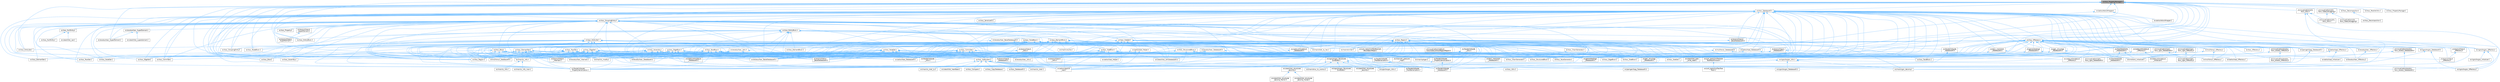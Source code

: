 digraph "src/Ioss_PropertyManager.h"
{
 // INTERACTIVE_SVG=YES
 // LATEX_PDF_SIZE
  bgcolor="transparent";
  edge [fontname=Helvetica,fontsize=10,labelfontname=Helvetica,labelfontsize=10];
  node [fontname=Helvetica,fontsize=10,shape=box,height=0.2,width=0.4];
  Node1 [id="Node000001",label="src/Ioss_PropertyManager.h",height=0.2,width=0.4,color="gray40", fillcolor="grey60", style="filled", fontcolor="black",tooltip=" "];
  Node1 -> Node2 [id="edge1_Node000001_Node000002",dir="back",color="steelblue1",style="solid",tooltip=" "];
  Node2 [id="Node000002",label="src/Ioss_Assembly.C",height=0.2,width=0.4,color="grey40", fillcolor="white", style="filled",URL="$Ioss__Assembly_8C.html",tooltip=" "];
  Node1 -> Node3 [id="edge2_Node000001_Node000003",dir="back",color="steelblue1",style="solid",tooltip=" "];
  Node3 [id="Node000003",label="src/Ioss_Blob.C",height=0.2,width=0.4,color="grey40", fillcolor="white", style="filled",URL="$Ioss__Blob_8C.html",tooltip=" "];
  Node1 -> Node4 [id="edge3_Node000001_Node000004",dir="back",color="steelblue1",style="solid",tooltip=" "];
  Node4 [id="Node000004",label="src/Ioss_CommSet.C",height=0.2,width=0.4,color="grey40", fillcolor="white", style="filled",URL="$Ioss__CommSet_8C.html",tooltip=" "];
  Node1 -> Node5 [id="edge4_Node000001_Node000005",dir="back",color="steelblue1",style="solid",tooltip=" "];
  Node5 [id="Node000005",label="src/Ioss_DatabaseIO.h",height=0.2,width=0.4,color="grey40", fillcolor="white", style="filled",URL="$Ioss__DatabaseIO_8h.html",tooltip=" "];
  Node5 -> Node2 [id="edge5_Node000005_Node000002",dir="back",color="steelblue1",style="solid",tooltip=" "];
  Node5 -> Node3 [id="edge6_Node000005_Node000003",dir="back",color="steelblue1",style="solid",tooltip=" "];
  Node5 -> Node6 [id="edge7_Node000005_Node000006",dir="back",color="steelblue1",style="solid",tooltip=" "];
  Node6 [id="Node000006",label="src/Ioss_ChainGenerator.C",height=0.2,width=0.4,color="grey40", fillcolor="white", style="filled",URL="$Ioss__ChainGenerator_8C.html",tooltip=" "];
  Node5 -> Node4 [id="edge8_Node000005_Node000004",dir="back",color="steelblue1",style="solid",tooltip=" "];
  Node5 -> Node7 [id="edge9_Node000005_Node000007",dir="back",color="steelblue1",style="solid",tooltip=" "];
  Node7 [id="Node000007",label="src/Ioss_EdgeBlock.C",height=0.2,width=0.4,color="grey40", fillcolor="white", style="filled",URL="$Ioss__EdgeBlock_8C.html",tooltip=" "];
  Node5 -> Node8 [id="edge10_Node000005_Node000008",dir="back",color="steelblue1",style="solid",tooltip=" "];
  Node8 [id="Node000008",label="src/Ioss_EdgeSet.C",height=0.2,width=0.4,color="grey40", fillcolor="white", style="filled",URL="$Ioss__EdgeSet_8C.html",tooltip=" "];
  Node5 -> Node9 [id="edge11_Node000005_Node000009",dir="back",color="steelblue1",style="solid",tooltip=" "];
  Node9 [id="Node000009",label="src/Ioss_ElementBlock.C",height=0.2,width=0.4,color="grey40", fillcolor="white", style="filled",URL="$Ioss__ElementBlock_8C.html",tooltip=" "];
  Node5 -> Node10 [id="edge12_Node000005_Node000010",dir="back",color="steelblue1",style="solid",tooltip=" "];
  Node10 [id="Node000010",label="src/Ioss_ElementSet.C",height=0.2,width=0.4,color="grey40", fillcolor="white", style="filled",URL="$Ioss__ElementSet_8C.html",tooltip=" "];
  Node5 -> Node11 [id="edge13_Node000005_Node000011",dir="back",color="steelblue1",style="solid",tooltip=" "];
  Node11 [id="Node000011",label="src/Ioss_EntityBlock.C",height=0.2,width=0.4,color="grey40", fillcolor="white", style="filled",URL="$Ioss__EntityBlock_8C.html",tooltip=" "];
  Node5 -> Node12 [id="edge14_Node000005_Node000012",dir="back",color="steelblue1",style="solid",tooltip=" "];
  Node12 [id="Node000012",label="src/Ioss_FaceBlock.C",height=0.2,width=0.4,color="grey40", fillcolor="white", style="filled",URL="$Ioss__FaceBlock_8C.html",tooltip=" "];
  Node5 -> Node13 [id="edge15_Node000005_Node000013",dir="back",color="steelblue1",style="solid",tooltip=" "];
  Node13 [id="Node000013",label="src/Ioss_FaceGenerator.C",height=0.2,width=0.4,color="grey40", fillcolor="white", style="filled",URL="$Ioss__FaceGenerator_8C.html",tooltip=" "];
  Node5 -> Node14 [id="edge16_Node000005_Node000014",dir="back",color="steelblue1",style="solid",tooltip=" "];
  Node14 [id="Node000014",label="src/Ioss_FaceSet.C",height=0.2,width=0.4,color="grey40", fillcolor="white", style="filled",URL="$Ioss__FaceSet_8C.html",tooltip=" "];
  Node5 -> Node15 [id="edge17_Node000005_Node000015",dir="back",color="steelblue1",style="solid",tooltip=" "];
  Node15 [id="Node000015",label="src/Ioss_GroupingEntity.C",height=0.2,width=0.4,color="grey40", fillcolor="white", style="filled",URL="$Ioss__GroupingEntity_8C.html",tooltip=" "];
  Node5 -> Node16 [id="edge18_Node000005_Node000016",dir="back",color="steelblue1",style="solid",tooltip=" "];
  Node16 [id="Node000016",label="src/Ioss_GroupingEntity.h",height=0.2,width=0.4,color="grey40", fillcolor="white", style="filled",URL="$Ioss__GroupingEntity_8h.html",tooltip=" "];
  Node16 -> Node2 [id="edge19_Node000016_Node000002",dir="back",color="steelblue1",style="solid",tooltip=" "];
  Node16 -> Node17 [id="edge20_Node000016_Node000017",dir="back",color="steelblue1",style="solid",tooltip=" "];
  Node17 [id="Node000017",label="src/Ioss_Assembly.h",height=0.2,width=0.4,color="grey40", fillcolor="white", style="filled",URL="$Ioss__Assembly_8h.html",tooltip=" "];
  Node17 -> Node2 [id="edge21_Node000017_Node000002",dir="back",color="steelblue1",style="solid",tooltip=" "];
  Node17 -> Node18 [id="edge22_Node000017_Node000018",dir="back",color="steelblue1",style="solid",tooltip=" "];
  Node18 [id="Node000018",label="src/Ioss_Region.C",height=0.2,width=0.4,color="grey40", fillcolor="white", style="filled",URL="$Ioss__Region_8C.html",tooltip=" "];
  Node17 -> Node19 [id="edge23_Node000017_Node000019",dir="back",color="steelblue1",style="solid",tooltip=" "];
  Node19 [id="Node000019",label="src/Ioss_SubSystem.h",height=0.2,width=0.4,color="grey40", fillcolor="white", style="filled",URL="$Ioss__SubSystem_8h.html",tooltip=" "];
  Node19 -> Node20 [id="edge24_Node000019_Node000020",dir="back",color="steelblue1",style="solid",tooltip=" "];
  Node20 [id="Node000020",label="src/Ioss_Compare.C",height=0.2,width=0.4,color="grey40", fillcolor="white", style="filled",URL="$Ioss__Compare_8C.html",tooltip=" "];
  Node19 -> Node21 [id="edge25_Node000019_Node000021",dir="back",color="steelblue1",style="solid",tooltip=" "];
  Node21 [id="Node000021",label="src/Ioss_CopyDatabase.C",height=0.2,width=0.4,color="grey40", fillcolor="white", style="filled",URL="$Ioss__CopyDatabase_8C.html",tooltip=" "];
  Node19 -> Node22 [id="edge26_Node000019_Node000022",dir="back",color="steelblue1",style="solid",tooltip=" "];
  Node22 [id="Node000022",label="src/Ioss_DatabaseIO.C",height=0.2,width=0.4,color="grey40", fillcolor="white", style="filled",URL="$Ioss__DatabaseIO_8C.html",tooltip=" "];
  Node19 -> Node23 [id="edge27_Node000019_Node000023",dir="back",color="steelblue1",style="solid",tooltip=" "];
  Node23 [id="Node000023",label="src/Ioss_Utils.C",height=0.2,width=0.4,color="grey40", fillcolor="white", style="filled",URL="$Ioss__Utils_8C.html",tooltip=" "];
  Node19 -> Node24 [id="edge28_Node000019_Node000024",dir="back",color="steelblue1",style="solid",tooltip=" "];
  Node24 [id="Node000024",label="src/adios/utest/Ut\l_ioad.C",height=0.2,width=0.4,color="grey40", fillcolor="white", style="filled",URL="$Ut__ioad_8C.html",tooltip=" "];
  Node19 -> Node25 [id="edge29_Node000019_Node000025",dir="back",color="steelblue1",style="solid",tooltip=" "];
  Node25 [id="Node000025",label="src/cgns/Iocgns_DatabaseIO.C",height=0.2,width=0.4,color="grey40", fillcolor="white", style="filled",URL="$Iocgns__DatabaseIO_8C.html",tooltip=" "];
  Node19 -> Node26 [id="edge30_Node000019_Node000026",dir="back",color="steelblue1",style="solid",tooltip=" "];
  Node26 [id="Node000026",label="src/faodel/Iofaodel\l_DatabaseIO.C",height=0.2,width=0.4,color="grey40", fillcolor="white", style="filled",URL="$Iofaodel__DatabaseIO_8C.html",tooltip=" "];
  Node19 -> Node27 [id="edge31_Node000019_Node000027",dir="back",color="steelblue1",style="solid",tooltip=" "];
  Node27 [id="Node000027",label="src/main/io_shell.C",height=0.2,width=0.4,color="grey40", fillcolor="white", style="filled",URL="$io__shell_8C.html",tooltip=" "];
  Node19 -> Node28 [id="edge32_Node000019_Node000028",dir="back",color="steelblue1",style="solid",tooltip=" "];
  Node28 [id="Node000028",label="src/main/io_shell_ts.C",height=0.2,width=0.4,color="grey40", fillcolor="white", style="filled",URL="$io__shell__ts_8C.html",tooltip=" "];
  Node19 -> Node29 [id="edge33_Node000019_Node000029",dir="back",color="steelblue1",style="solid",tooltip=" "];
  Node29 [id="Node000029",label="src/main/struc_to_unstruc.C",height=0.2,width=0.4,color="grey40", fillcolor="white", style="filled",URL="$struc__to__unstruc_8C.html",tooltip=" "];
  Node19 -> Node30 [id="edge34_Node000019_Node000030",dir="back",color="steelblue1",style="solid",tooltip=" "];
  Node30 [id="Node000030",label="src/pamgen/Iopg_DatabaseIO.C",height=0.2,width=0.4,color="grey40", fillcolor="white", style="filled",URL="$Iopg__DatabaseIO_8C.html",tooltip=" "];
  Node19 -> Node31 [id="edge35_Node000019_Node000031",dir="back",color="steelblue1",style="solid",tooltip=" "];
  Node31 [id="Node000031",label="src/utest/Utst_heartbeat.C",height=0.2,width=0.4,color="grey40", fillcolor="white", style="filled",URL="$Utst__heartbeat_8C.html",tooltip=" "];
  Node19 -> Node32 [id="edge36_Node000019_Node000032",dir="back",color="steelblue1",style="solid",tooltip=" "];
  Node32 [id="Node000032",label="src/visualization/exodus\l/Iovs_exodus_DatabaseIO.C",height=0.2,width=0.4,color="grey40", fillcolor="white", style="filled",URL="$Iovs__exodus__DatabaseIO_8C.html",tooltip=" "];
  Node17 -> Node33 [id="edge37_Node000017_Node000033",dir="back",color="steelblue1",style="solid",tooltip=" "];
  Node33 [id="Node000033",label="src/catalyst/Iocatalyst\l_DatabaseIO.C",height=0.2,width=0.4,color="grey40", fillcolor="white", style="filled",URL="$Iocatalyst__DatabaseIO_8C.html",tooltip=" "];
  Node17 -> Node34 [id="edge38_Node000017_Node000034",dir="back",color="steelblue1",style="solid",tooltip=" "];
  Node34 [id="Node000034",label="src/cgns/Iocgns_Utils.C",height=0.2,width=0.4,color="grey40", fillcolor="white", style="filled",URL="$Iocgns__Utils_8C.html",tooltip=" "];
  Node17 -> Node35 [id="edge39_Node000017_Node000035",dir="back",color="steelblue1",style="solid",tooltip=" "];
  Node35 [id="Node000035",label="src/exodus/Ioex_BaseDatabaseIO.C",height=0.2,width=0.4,color="grey40", fillcolor="white", style="filled",URL="$Ioex__BaseDatabaseIO_8C.html",tooltip=" "];
  Node17 -> Node36 [id="edge40_Node000017_Node000036",dir="back",color="steelblue1",style="solid",tooltip=" "];
  Node36 [id="Node000036",label="src/exodus/Ioex_DatabaseIO.C",height=0.2,width=0.4,color="grey40", fillcolor="white", style="filled",URL="$Ioex__DatabaseIO_8C.html",tooltip=" "];
  Node17 -> Node37 [id="edge41_Node000017_Node000037",dir="back",color="steelblue1",style="solid",tooltip=" "];
  Node37 [id="Node000037",label="src/exodus/Ioex_Internals.C",height=0.2,width=0.4,color="grey40", fillcolor="white", style="filled",URL="$Ioex__Internals_8C.html",tooltip=" "];
  Node17 -> Node38 [id="edge42_Node000017_Node000038",dir="back",color="steelblue1",style="solid",tooltip=" "];
  Node38 [id="Node000038",label="src/exodus/Ioex_Utils.C",height=0.2,width=0.4,color="grey40", fillcolor="white", style="filled",URL="$Ioex__Utils_8C.html",tooltip=" "];
  Node17 -> Node39 [id="edge43_Node000017_Node000039",dir="back",color="steelblue1",style="solid",tooltip=" "];
  Node39 [id="Node000039",label="src/exonull/Ioexnl\l_BaseDatabaseIO.C",height=0.2,width=0.4,color="grey40", fillcolor="white", style="filled",URL="$Ioexnl__BaseDatabaseIO_8C.html",tooltip=" "];
  Node17 -> Node40 [id="edge44_Node000017_Node000040",dir="back",color="steelblue1",style="solid",tooltip=" "];
  Node40 [id="Node000040",label="src/exonull/Ioexnl\l_DatabaseIO.C",height=0.2,width=0.4,color="grey40", fillcolor="white", style="filled",URL="$Ioexnl__DatabaseIO_8C.html",tooltip=" "];
  Node17 -> Node41 [id="edge45_Node000017_Node000041",dir="back",color="steelblue1",style="solid",tooltip=" "];
  Node41 [id="Node000041",label="src/exonull/Ioexnl\l_Internals.C",height=0.2,width=0.4,color="grey40", fillcolor="white", style="filled",URL="$Ioexnl__Internals_8C.html",tooltip=" "];
  Node17 -> Node42 [id="edge46_Node000017_Node000042",dir="back",color="steelblue1",style="solid",tooltip=" "];
  Node42 [id="Node000042",label="src/exonull/Ioexnl\l_Utils.C",height=0.2,width=0.4,color="grey40", fillcolor="white", style="filled",URL="$Ioexnl__Utils_8C.html",tooltip=" "];
  Node17 -> Node43 [id="edge47_Node000017_Node000043",dir="back",color="steelblue1",style="solid",tooltip=" "];
  Node43 [id="Node000043",label="src/main/io_info.h",height=0.2,width=0.4,color="grey40", fillcolor="white", style="filled",URL="$io__info_8h.html",tooltip=" "];
  Node43 -> Node44 [id="edge48_Node000043_Node000044",dir="back",color="steelblue1",style="solid",tooltip=" "];
  Node44 [id="Node000044",label="src/main/io_info.C",height=0.2,width=0.4,color="grey40", fillcolor="white", style="filled",URL="$io__info_8C.html",tooltip=" "];
  Node43 -> Node45 [id="edge49_Node000043_Node000045",dir="back",color="steelblue1",style="solid",tooltip=" "];
  Node45 [id="Node000045",label="src/main/io_info_main.C",height=0.2,width=0.4,color="grey40", fillcolor="white", style="filled",URL="$io__info__main_8C.html",tooltip=" "];
  Node17 -> Node46 [id="edge50_Node000017_Node000046",dir="back",color="steelblue1",style="solid",tooltip=" "];
  Node46 [id="Node000046",label="src/main/io_modify.C",height=0.2,width=0.4,color="grey40", fillcolor="white", style="filled",URL="$io__modify_8C.html",tooltip=" "];
  Node17 -> Node47 [id="edge51_Node000017_Node000047",dir="back",color="steelblue1",style="solid",tooltip=" "];
  Node47 [id="Node000047",label="src/null/Ionull_DatabaseIO.C",height=0.2,width=0.4,color="grey40", fillcolor="white", style="filled",URL="$Ionull__DatabaseIO_8C.html",tooltip=" "];
  Node17 -> Node48 [id="edge52_Node000017_Node000048",dir="back",color="steelblue1",style="solid",tooltip=" "];
  Node48 [id="Node000048",label="src/text_mesh/Iotm\l_DatabaseIO.C",height=0.2,width=0.4,color="grey40", fillcolor="white", style="filled",URL="$Iotm__DatabaseIO_8C.html",tooltip=" "];
  Node17 -> Node49 [id="edge53_Node000017_Node000049",dir="back",color="steelblue1",style="solid",tooltip=" "];
  Node49 [id="Node000049",label="src/unit_tests/UnitTestIotm\lTextMeshFixture.h",height=0.2,width=0.4,color="grey40", fillcolor="white", style="filled",URL="$UnitTestIotmTextMeshFixture_8h.html",tooltip=" "];
  Node49 -> Node50 [id="edge54_Node000049_Node000050",dir="back",color="steelblue1",style="solid",tooltip=" "];
  Node50 [id="Node000050",label="src/unit_tests/UnitTestText\lMesh.C",height=0.2,width=0.4,color="grey40", fillcolor="white", style="filled",URL="$UnitTestTextMesh_8C.html",tooltip=" "];
  Node16 -> Node3 [id="edge55_Node000016_Node000003",dir="back",color="steelblue1",style="solid",tooltip=" "];
  Node16 -> Node51 [id="edge56_Node000016_Node000051",dir="back",color="steelblue1",style="solid",tooltip=" "];
  Node51 [id="Node000051",label="src/Ioss_Blob.h",height=0.2,width=0.4,color="grey40", fillcolor="white", style="filled",URL="$Ioss__Blob_8h.html",tooltip=" "];
  Node51 -> Node3 [id="edge57_Node000051_Node000003",dir="back",color="steelblue1",style="solid",tooltip=" "];
  Node51 -> Node18 [id="edge58_Node000051_Node000018",dir="back",color="steelblue1",style="solid",tooltip=" "];
  Node51 -> Node19 [id="edge59_Node000051_Node000019",dir="back",color="steelblue1",style="solid",tooltip=" "];
  Node51 -> Node35 [id="edge60_Node000051_Node000035",dir="back",color="steelblue1",style="solid",tooltip=" "];
  Node51 -> Node36 [id="edge61_Node000051_Node000036",dir="back",color="steelblue1",style="solid",tooltip=" "];
  Node51 -> Node37 [id="edge62_Node000051_Node000037",dir="back",color="steelblue1",style="solid",tooltip=" "];
  Node51 -> Node39 [id="edge63_Node000051_Node000039",dir="back",color="steelblue1",style="solid",tooltip=" "];
  Node51 -> Node40 [id="edge64_Node000051_Node000040",dir="back",color="steelblue1",style="solid",tooltip=" "];
  Node51 -> Node41 [id="edge65_Node000051_Node000041",dir="back",color="steelblue1",style="solid",tooltip=" "];
  Node51 -> Node43 [id="edge66_Node000051_Node000043",dir="back",color="steelblue1",style="solid",tooltip=" "];
  Node51 -> Node46 [id="edge67_Node000051_Node000046",dir="back",color="steelblue1",style="solid",tooltip=" "];
  Node51 -> Node47 [id="edge68_Node000051_Node000047",dir="back",color="steelblue1",style="solid",tooltip=" "];
  Node51 -> Node52 [id="edge69_Node000051_Node000052",dir="back",color="steelblue1",style="solid",tooltip=" "];
  Node52 [id="Node000052",label="src/utest/Utst_blob\l_write_read.C",height=0.2,width=0.4,color="grey40", fillcolor="white", style="filled",URL="$Utst__blob__write__read_8C.html",tooltip=" "];
  Node16 -> Node4 [id="edge70_Node000016_Node000004",dir="back",color="steelblue1",style="solid",tooltip=" "];
  Node16 -> Node53 [id="edge71_Node000016_Node000053",dir="back",color="steelblue1",style="solid",tooltip=" "];
  Node53 [id="Node000053",label="src/Ioss_CommSet.h",height=0.2,width=0.4,color="grey40", fillcolor="white", style="filled",URL="$Ioss__CommSet_8h.html",tooltip=" "];
  Node53 -> Node4 [id="edge72_Node000053_Node000004",dir="back",color="steelblue1",style="solid",tooltip=" "];
  Node53 -> Node13 [id="edge73_Node000053_Node000013",dir="back",color="steelblue1",style="solid",tooltip=" "];
  Node53 -> Node18 [id="edge74_Node000053_Node000018",dir="back",color="steelblue1",style="solid",tooltip=" "];
  Node53 -> Node19 [id="edge75_Node000053_Node000019",dir="back",color="steelblue1",style="solid",tooltip=" "];
  Node53 -> Node54 [id="edge76_Node000053_Node000054",dir="back",color="steelblue1",style="solid",tooltip=" "];
  Node54 [id="Node000054",label="src/adios/Ioad_DatabaseIO.C",height=0.2,width=0.4,color="grey40", fillcolor="white", style="filled",URL="$Ioad__DatabaseIO_8C.html",tooltip=" "];
  Node53 -> Node24 [id="edge77_Node000053_Node000024",dir="back",color="steelblue1",style="solid",tooltip=" "];
  Node53 -> Node33 [id="edge78_Node000053_Node000033",dir="back",color="steelblue1",style="solid",tooltip=" "];
  Node53 -> Node35 [id="edge79_Node000053_Node000035",dir="back",color="steelblue1",style="solid",tooltip=" "];
  Node53 -> Node36 [id="edge80_Node000053_Node000036",dir="back",color="steelblue1",style="solid",tooltip=" "];
  Node53 -> Node39 [id="edge81_Node000053_Node000039",dir="back",color="steelblue1",style="solid",tooltip=" "];
  Node53 -> Node40 [id="edge82_Node000053_Node000040",dir="back",color="steelblue1",style="solid",tooltip=" "];
  Node53 -> Node26 [id="edge83_Node000053_Node000026",dir="back",color="steelblue1",style="solid",tooltip=" "];
  Node53 -> Node55 [id="edge84_Node000053_Node000055",dir="back",color="steelblue1",style="solid",tooltip=" "];
  Node55 [id="Node000055",label="src/faodel/Iofaodel\l_FieldSerialization.h",height=0.2,width=0.4,color="grey40", fillcolor="white", style="filled",URL="$Iofaodel__FieldSerialization_8h.html",tooltip=" "];
  Node55 -> Node26 [id="edge85_Node000055_Node000026",dir="back",color="steelblue1",style="solid",tooltip=" "];
  Node55 -> Node56 [id="edge86_Node000055_Node000056",dir="back",color="steelblue1",style="solid",tooltip=" "];
  Node56 [id="Node000056",label="src/faodel/Iofaodel\l_FieldSerialization.C",height=0.2,width=0.4,color="grey40", fillcolor="white", style="filled",URL="$Iofaodel__FieldSerialization_8C.html",tooltip=" "];
  Node53 -> Node57 [id="edge87_Node000053_Node000057",dir="back",color="steelblue1",style="solid",tooltip=" "];
  Node57 [id="Node000057",label="src/faodel/Iofaodel\l_PropertySerialization.C",height=0.2,width=0.4,color="grey40", fillcolor="white", style="filled",URL="$Iofaodel__PropertySerialization_8C.html",tooltip=" "];
  Node53 -> Node58 [id="edge88_Node000053_Node000058",dir="back",color="steelblue1",style="solid",tooltip=" "];
  Node58 [id="Node000058",label="src/faodel/Iofaodel\l_Utils.C",height=0.2,width=0.4,color="grey40", fillcolor="white", style="filled",URL="$Iofaodel__Utils_8C.html",tooltip=" "];
  Node53 -> Node59 [id="edge89_Node000053_Node000059",dir="back",color="steelblue1",style="solid",tooltip=" "];
  Node59 [id="Node000059",label="src/gen_struc/Iogs\l_DatabaseIO.C",height=0.2,width=0.4,color="grey40", fillcolor="white", style="filled",URL="$Iogs__DatabaseIO_8C.html",tooltip=" "];
  Node53 -> Node60 [id="edge90_Node000053_Node000060",dir="back",color="steelblue1",style="solid",tooltip=" "];
  Node60 [id="Node000060",label="src/generated/Iogn\l_DatabaseIO.C",height=0.2,width=0.4,color="grey40", fillcolor="white", style="filled",URL="$Iogn__DatabaseIO_8C.html",tooltip=" "];
  Node53 -> Node61 [id="edge91_Node000053_Node000061",dir="back",color="steelblue1",style="solid",tooltip=" "];
  Node61 [id="Node000061",label="src/main/cth_pressure\l_map.C",height=0.2,width=0.4,color="grey40", fillcolor="white", style="filled",URL="$cth__pressure__map_8C.html",tooltip=" "];
  Node53 -> Node43 [id="edge92_Node000053_Node000043",dir="back",color="steelblue1",style="solid",tooltip=" "];
  Node53 -> Node46 [id="edge93_Node000053_Node000046",dir="back",color="steelblue1",style="solid",tooltip=" "];
  Node53 -> Node47 [id="edge94_Node000053_Node000047",dir="back",color="steelblue1",style="solid",tooltip=" "];
  Node53 -> Node48 [id="edge95_Node000053_Node000048",dir="back",color="steelblue1",style="solid",tooltip=" "];
  Node53 -> Node49 [id="edge96_Node000053_Node000049",dir="back",color="steelblue1",style="solid",tooltip=" "];
  Node16 -> Node8 [id="edge97_Node000016_Node000008",dir="back",color="steelblue1",style="solid",tooltip=" "];
  Node16 -> Node10 [id="edge98_Node000016_Node000010",dir="back",color="steelblue1",style="solid",tooltip=" "];
  Node16 -> Node11 [id="edge99_Node000016_Node000011",dir="back",color="steelblue1",style="solid",tooltip=" "];
  Node16 -> Node62 [id="edge100_Node000016_Node000062",dir="back",color="steelblue1",style="solid",tooltip=" "];
  Node62 [id="Node000062",label="src/Ioss_EntityBlock.h",height=0.2,width=0.4,color="grey40", fillcolor="white", style="filled",URL="$Ioss__EntityBlock_8h.html",tooltip=" "];
  Node62 -> Node7 [id="edge101_Node000062_Node000007",dir="back",color="steelblue1",style="solid",tooltip=" "];
  Node62 -> Node63 [id="edge102_Node000062_Node000063",dir="back",color="steelblue1",style="solid",tooltip=" "];
  Node63 [id="Node000063",label="src/Ioss_EdgeBlock.h",height=0.2,width=0.4,color="grey40", fillcolor="white", style="filled",URL="$Ioss__EdgeBlock_8h.html",tooltip=" "];
  Node63 -> Node7 [id="edge103_Node000063_Node000007",dir="back",color="steelblue1",style="solid",tooltip=" "];
  Node63 -> Node18 [id="edge104_Node000063_Node000018",dir="back",color="steelblue1",style="solid",tooltip=" "];
  Node63 -> Node19 [id="edge105_Node000063_Node000019",dir="back",color="steelblue1",style="solid",tooltip=" "];
  Node63 -> Node54 [id="edge106_Node000063_Node000054",dir="back",color="steelblue1",style="solid",tooltip=" "];
  Node63 -> Node24 [id="edge107_Node000063_Node000024",dir="back",color="steelblue1",style="solid",tooltip=" "];
  Node63 -> Node33 [id="edge108_Node000063_Node000033",dir="back",color="steelblue1",style="solid",tooltip=" "];
  Node63 -> Node35 [id="edge109_Node000063_Node000035",dir="back",color="steelblue1",style="solid",tooltip=" "];
  Node63 -> Node36 [id="edge110_Node000063_Node000036",dir="back",color="steelblue1",style="solid",tooltip=" "];
  Node63 -> Node37 [id="edge111_Node000063_Node000037",dir="back",color="steelblue1",style="solid",tooltip=" "];
  Node63 -> Node39 [id="edge112_Node000063_Node000039",dir="back",color="steelblue1",style="solid",tooltip=" "];
  Node63 -> Node40 [id="edge113_Node000063_Node000040",dir="back",color="steelblue1",style="solid",tooltip=" "];
  Node63 -> Node41 [id="edge114_Node000063_Node000041",dir="back",color="steelblue1",style="solid",tooltip=" "];
  Node63 -> Node55 [id="edge115_Node000063_Node000055",dir="back",color="steelblue1",style="solid",tooltip=" "];
  Node63 -> Node57 [id="edge116_Node000063_Node000057",dir="back",color="steelblue1",style="solid",tooltip=" "];
  Node63 -> Node58 [id="edge117_Node000063_Node000058",dir="back",color="steelblue1",style="solid",tooltip=" "];
  Node63 -> Node43 [id="edge118_Node000063_Node000043",dir="back",color="steelblue1",style="solid",tooltip=" "];
  Node63 -> Node46 [id="edge119_Node000063_Node000046",dir="back",color="steelblue1",style="solid",tooltip=" "];
  Node63 -> Node47 [id="edge120_Node000063_Node000047",dir="back",color="steelblue1",style="solid",tooltip=" "];
  Node62 -> Node9 [id="edge121_Node000062_Node000009",dir="back",color="steelblue1",style="solid",tooltip=" "];
  Node62 -> Node64 [id="edge122_Node000062_Node000064",dir="back",color="steelblue1",style="solid",tooltip=" "];
  Node64 [id="Node000064",label="src/Ioss_ElementBlock.h",height=0.2,width=0.4,color="grey40", fillcolor="white", style="filled",URL="$Ioss__ElementBlock_8h.html",tooltip=" "];
  Node64 -> Node6 [id="edge123_Node000064_Node000006",dir="back",color="steelblue1",style="solid",tooltip=" "];
  Node64 -> Node9 [id="edge124_Node000064_Node000009",dir="back",color="steelblue1",style="solid",tooltip=" "];
  Node64 -> Node13 [id="edge125_Node000064_Node000013",dir="back",color="steelblue1",style="solid",tooltip=" "];
  Node64 -> Node18 [id="edge126_Node000064_Node000018",dir="back",color="steelblue1",style="solid",tooltip=" "];
  Node64 -> Node65 [id="edge127_Node000064_Node000065",dir="back",color="steelblue1",style="solid",tooltip=" "];
  Node65 [id="Node000065",label="src/Ioss_SideBlock.C",height=0.2,width=0.4,color="grey40", fillcolor="white", style="filled",URL="$Ioss__SideBlock_8C.html",tooltip=" "];
  Node64 -> Node66 [id="edge128_Node000064_Node000066",dir="back",color="steelblue1",style="solid",tooltip=" "];
  Node66 [id="Node000066",label="src/Ioss_SideBlock.h",height=0.2,width=0.4,color="grey40", fillcolor="white", style="filled",URL="$Ioss__SideBlock_8h.html",tooltip=" "];
  Node66 -> Node6 [id="edge129_Node000066_Node000006",dir="back",color="steelblue1",style="solid",tooltip=" "];
  Node66 -> Node18 [id="edge130_Node000066_Node000018",dir="back",color="steelblue1",style="solid",tooltip=" "];
  Node66 -> Node65 [id="edge131_Node000066_Node000065",dir="back",color="steelblue1",style="solid",tooltip=" "];
  Node66 -> Node67 [id="edge132_Node000066_Node000067",dir="back",color="steelblue1",style="solid",tooltip=" "];
  Node67 [id="Node000067",label="src/Ioss_SideSet.C",height=0.2,width=0.4,color="grey40", fillcolor="white", style="filled",URL="$Ioss__SideSet_8C.html",tooltip=" "];
  Node66 -> Node19 [id="edge133_Node000066_Node000019",dir="back",color="steelblue1",style="solid",tooltip=" "];
  Node66 -> Node54 [id="edge134_Node000066_Node000054",dir="back",color="steelblue1",style="solid",tooltip=" "];
  Node66 -> Node68 [id="edge135_Node000066_Node000068",dir="back",color="steelblue1",style="solid",tooltip=" "];
  Node68 [id="Node000068",label="src/adios/Ioad_Helper.C",height=0.2,width=0.4,color="grey40", fillcolor="white", style="filled",URL="$Ioad__Helper_8C.html",tooltip=" "];
  Node66 -> Node24 [id="edge136_Node000066_Node000024",dir="back",color="steelblue1",style="solid",tooltip=" "];
  Node66 -> Node33 [id="edge137_Node000066_Node000033",dir="back",color="steelblue1",style="solid",tooltip=" "];
  Node66 -> Node69 [id="edge138_Node000066_Node000069",dir="back",color="steelblue1",style="solid",tooltip=" "];
  Node69 [id="Node000069",label="src/cgns/Iocgns_Utils.h",height=0.2,width=0.4,color="grey40", fillcolor="white", style="filled",URL="$Iocgns__Utils_8h.html",tooltip=" "];
  Node69 -> Node25 [id="edge139_Node000069_Node000025",dir="back",color="steelblue1",style="solid",tooltip=" "];
  Node69 -> Node70 [id="edge140_Node000069_Node000070",dir="back",color="steelblue1",style="solid",tooltip=" "];
  Node70 [id="Node000070",label="src/cgns/Iocgns_IOFactory.C",height=0.2,width=0.4,color="grey40", fillcolor="white", style="filled",URL="$Iocgns__IOFactory_8C.html",tooltip=" "];
  Node69 -> Node34 [id="edge141_Node000069_Node000034",dir="back",color="steelblue1",style="solid",tooltip=" "];
  Node69 -> Node71 [id="edge142_Node000069_Node000071",dir="back",color="steelblue1",style="solid",tooltip=" "];
  Node71 [id="Node000071",label="src/main/cgns_decomp.C",height=0.2,width=0.4,color="grey40", fillcolor="white", style="filled",URL="$cgns__decomp_8C.html",tooltip=" "];
  Node69 -> Node29 [id="edge143_Node000069_Node000029",dir="back",color="steelblue1",style="solid",tooltip=" "];
  Node69 -> Node72 [id="edge144_Node000069_Node000072",dir="back",color="steelblue1",style="solid",tooltip=" "];
  Node72 [id="Node000072",label="src/utest/Utst_structured\l_decomp.C",height=0.2,width=0.4,color="grey40", fillcolor="white", style="filled",URL="$Utst__structured__decomp_8C.html",tooltip=" "];
  Node66 -> Node35 [id="edge145_Node000066_Node000035",dir="back",color="steelblue1",style="solid",tooltip=" "];
  Node66 -> Node36 [id="edge146_Node000066_Node000036",dir="back",color="steelblue1",style="solid",tooltip=" "];
  Node66 -> Node37 [id="edge147_Node000066_Node000037",dir="back",color="steelblue1",style="solid",tooltip=" "];
  Node66 -> Node39 [id="edge148_Node000066_Node000039",dir="back",color="steelblue1",style="solid",tooltip=" "];
  Node66 -> Node40 [id="edge149_Node000066_Node000040",dir="back",color="steelblue1",style="solid",tooltip=" "];
  Node66 -> Node41 [id="edge150_Node000066_Node000041",dir="back",color="steelblue1",style="solid",tooltip=" "];
  Node66 -> Node26 [id="edge151_Node000066_Node000026",dir="back",color="steelblue1",style="solid",tooltip=" "];
  Node66 -> Node55 [id="edge152_Node000066_Node000055",dir="back",color="steelblue1",style="solid",tooltip=" "];
  Node66 -> Node57 [id="edge153_Node000066_Node000057",dir="back",color="steelblue1",style="solid",tooltip=" "];
  Node66 -> Node58 [id="edge154_Node000066_Node000058",dir="back",color="steelblue1",style="solid",tooltip=" "];
  Node66 -> Node59 [id="edge155_Node000066_Node000059",dir="back",color="steelblue1",style="solid",tooltip=" "];
  Node66 -> Node60 [id="edge156_Node000066_Node000060",dir="back",color="steelblue1",style="solid",tooltip=" "];
  Node66 -> Node61 [id="edge157_Node000066_Node000061",dir="back",color="steelblue1",style="solid",tooltip=" "];
  Node66 -> Node43 [id="edge158_Node000066_Node000043",dir="back",color="steelblue1",style="solid",tooltip=" "];
  Node66 -> Node46 [id="edge159_Node000066_Node000046",dir="back",color="steelblue1",style="solid",tooltip=" "];
  Node66 -> Node47 [id="edge160_Node000066_Node000047",dir="back",color="steelblue1",style="solid",tooltip=" "];
  Node66 -> Node48 [id="edge161_Node000066_Node000048",dir="back",color="steelblue1",style="solid",tooltip=" "];
  Node66 -> Node49 [id="edge162_Node000066_Node000049",dir="back",color="steelblue1",style="solid",tooltip=" "];
  Node66 -> Node73 [id="edge163_Node000066_Node000073",dir="back",color="steelblue1",style="solid",tooltip=" "];
  Node73 [id="Node000073",label="src/utest/Utst_IofxDatabaseIO.C",height=0.2,width=0.4,color="grey40", fillcolor="white", style="filled",URL="$Utst__IofxDatabaseIO_8C.html",tooltip=" "];
  Node64 -> Node19 [id="edge164_Node000064_Node000019",dir="back",color="steelblue1",style="solid",tooltip=" "];
  Node64 -> Node54 [id="edge165_Node000064_Node000054",dir="back",color="steelblue1",style="solid",tooltip=" "];
  Node64 -> Node24 [id="edge166_Node000064_Node000024",dir="back",color="steelblue1",style="solid",tooltip=" "];
  Node64 -> Node33 [id="edge167_Node000064_Node000033",dir="back",color="steelblue1",style="solid",tooltip=" "];
  Node64 -> Node35 [id="edge168_Node000064_Node000035",dir="back",color="steelblue1",style="solid",tooltip=" "];
  Node64 -> Node36 [id="edge169_Node000064_Node000036",dir="back",color="steelblue1",style="solid",tooltip=" "];
  Node64 -> Node37 [id="edge170_Node000064_Node000037",dir="back",color="steelblue1",style="solid",tooltip=" "];
  Node64 -> Node74 [id="edge171_Node000064_Node000074",dir="back",color="steelblue1",style="solid",tooltip=" "];
  Node74 [id="Node000074",label="src/exodus/Ioex_Utils.h",height=0.2,width=0.4,color="grey40", fillcolor="white", style="filled",URL="$Ioex__Utils_8h.html",tooltip=" "];
  Node74 -> Node35 [id="edge172_Node000074_Node000035",dir="back",color="steelblue1",style="solid",tooltip=" "];
  Node74 -> Node36 [id="edge173_Node000074_Node000036",dir="back",color="steelblue1",style="solid",tooltip=" "];
  Node74 -> Node37 [id="edge174_Node000074_Node000037",dir="back",color="steelblue1",style="solid",tooltip=" "];
  Node74 -> Node38 [id="edge175_Node000074_Node000038",dir="back",color="steelblue1",style="solid",tooltip=" "];
  Node64 -> Node39 [id="edge176_Node000064_Node000039",dir="back",color="steelblue1",style="solid",tooltip=" "];
  Node64 -> Node40 [id="edge177_Node000064_Node000040",dir="back",color="steelblue1",style="solid",tooltip=" "];
  Node64 -> Node41 [id="edge178_Node000064_Node000041",dir="back",color="steelblue1",style="solid",tooltip=" "];
  Node64 -> Node75 [id="edge179_Node000064_Node000075",dir="back",color="steelblue1",style="solid",tooltip=" "];
  Node75 [id="Node000075",label="src/exonull/Ioexnl\l_Utils.h",height=0.2,width=0.4,color="grey40", fillcolor="white", style="filled",URL="$Ioexnl__Utils_8h.html",tooltip=" "];
  Node75 -> Node39 [id="edge180_Node000075_Node000039",dir="back",color="steelblue1",style="solid",tooltip=" "];
  Node75 -> Node40 [id="edge181_Node000075_Node000040",dir="back",color="steelblue1",style="solid",tooltip=" "];
  Node75 -> Node41 [id="edge182_Node000075_Node000041",dir="back",color="steelblue1",style="solid",tooltip=" "];
  Node75 -> Node42 [id="edge183_Node000075_Node000042",dir="back",color="steelblue1",style="solid",tooltip=" "];
  Node64 -> Node26 [id="edge184_Node000064_Node000026",dir="back",color="steelblue1",style="solid",tooltip=" "];
  Node64 -> Node55 [id="edge185_Node000064_Node000055",dir="back",color="steelblue1",style="solid",tooltip=" "];
  Node64 -> Node57 [id="edge186_Node000064_Node000057",dir="back",color="steelblue1",style="solid",tooltip=" "];
  Node64 -> Node58 [id="edge187_Node000064_Node000058",dir="back",color="steelblue1",style="solid",tooltip=" "];
  Node64 -> Node59 [id="edge188_Node000064_Node000059",dir="back",color="steelblue1",style="solid",tooltip=" "];
  Node64 -> Node60 [id="edge189_Node000064_Node000060",dir="back",color="steelblue1",style="solid",tooltip=" "];
  Node64 -> Node61 [id="edge190_Node000064_Node000061",dir="back",color="steelblue1",style="solid",tooltip=" "];
  Node64 -> Node43 [id="edge191_Node000064_Node000043",dir="back",color="steelblue1",style="solid",tooltip=" "];
  Node64 -> Node46 [id="edge192_Node000064_Node000046",dir="back",color="steelblue1",style="solid",tooltip=" "];
  Node64 -> Node76 [id="edge193_Node000064_Node000076",dir="back",color="steelblue1",style="solid",tooltip=" "];
  Node76 [id="Node000076",label="src/main/shell_to_hex.C",height=0.2,width=0.4,color="grey40", fillcolor="white", style="filled",URL="$shell__to__hex_8C.html",tooltip=" "];
  Node64 -> Node77 [id="edge194_Node000064_Node000077",dir="back",color="steelblue1",style="solid",tooltip=" "];
  Node77 [id="Node000077",label="src/main/skinner.C",height=0.2,width=0.4,color="grey40", fillcolor="white", style="filled",URL="$skinner_8C.html",tooltip=" "];
  Node64 -> Node78 [id="edge195_Node000064_Node000078",dir="back",color="steelblue1",style="solid",tooltip=" "];
  Node78 [id="Node000078",label="src/main/sphgen.C",height=0.2,width=0.4,color="grey40", fillcolor="white", style="filled",URL="$sphgen_8C.html",tooltip=" "];
  Node64 -> Node79 [id="edge196_Node000064_Node000079",dir="back",color="steelblue1",style="solid",tooltip=" "];
  Node79 [id="Node000079",label="src/main/volume.C",height=0.2,width=0.4,color="grey40", fillcolor="white", style="filled",URL="$volume_8C.html",tooltip=" "];
  Node64 -> Node47 [id="edge197_Node000064_Node000047",dir="back",color="steelblue1",style="solid",tooltip=" "];
  Node64 -> Node48 [id="edge198_Node000064_Node000048",dir="back",color="steelblue1",style="solid",tooltip=" "];
  Node64 -> Node80 [id="edge199_Node000064_Node000080",dir="back",color="steelblue1",style="solid",tooltip=" "];
  Node80 [id="Node000080",label="src/unit_tests/UnitTestElement\lBlockBatchRead.C",height=0.2,width=0.4,color="grey40", fillcolor="white", style="filled",URL="$UnitTestElementBlockBatchRead_8C.html",tooltip=" "];
  Node64 -> Node49 [id="edge200_Node000064_Node000049",dir="back",color="steelblue1",style="solid",tooltip=" "];
  Node64 -> Node73 [id="edge201_Node000064_Node000073",dir="back",color="steelblue1",style="solid",tooltip=" "];
  Node62 -> Node11 [id="edge202_Node000062_Node000011",dir="back",color="steelblue1",style="solid",tooltip=" "];
  Node62 -> Node12 [id="edge203_Node000062_Node000012",dir="back",color="steelblue1",style="solid",tooltip=" "];
  Node62 -> Node81 [id="edge204_Node000062_Node000081",dir="back",color="steelblue1",style="solid",tooltip=" "];
  Node81 [id="Node000081",label="src/Ioss_FaceBlock.h",height=0.2,width=0.4,color="grey40", fillcolor="white", style="filled",URL="$Ioss__FaceBlock_8h.html",tooltip=" "];
  Node81 -> Node12 [id="edge205_Node000081_Node000012",dir="back",color="steelblue1",style="solid",tooltip=" "];
  Node81 -> Node18 [id="edge206_Node000081_Node000018",dir="back",color="steelblue1",style="solid",tooltip=" "];
  Node81 -> Node19 [id="edge207_Node000081_Node000019",dir="back",color="steelblue1",style="solid",tooltip=" "];
  Node81 -> Node54 [id="edge208_Node000081_Node000054",dir="back",color="steelblue1",style="solid",tooltip=" "];
  Node81 -> Node24 [id="edge209_Node000081_Node000024",dir="back",color="steelblue1",style="solid",tooltip=" "];
  Node81 -> Node33 [id="edge210_Node000081_Node000033",dir="back",color="steelblue1",style="solid",tooltip=" "];
  Node81 -> Node35 [id="edge211_Node000081_Node000035",dir="back",color="steelblue1",style="solid",tooltip=" "];
  Node81 -> Node36 [id="edge212_Node000081_Node000036",dir="back",color="steelblue1",style="solid",tooltip=" "];
  Node81 -> Node37 [id="edge213_Node000081_Node000037",dir="back",color="steelblue1",style="solid",tooltip=" "];
  Node81 -> Node39 [id="edge214_Node000081_Node000039",dir="back",color="steelblue1",style="solid",tooltip=" "];
  Node81 -> Node40 [id="edge215_Node000081_Node000040",dir="back",color="steelblue1",style="solid",tooltip=" "];
  Node81 -> Node41 [id="edge216_Node000081_Node000041",dir="back",color="steelblue1",style="solid",tooltip=" "];
  Node81 -> Node55 [id="edge217_Node000081_Node000055",dir="back",color="steelblue1",style="solid",tooltip=" "];
  Node81 -> Node57 [id="edge218_Node000081_Node000057",dir="back",color="steelblue1",style="solid",tooltip=" "];
  Node81 -> Node58 [id="edge219_Node000081_Node000058",dir="back",color="steelblue1",style="solid",tooltip=" "];
  Node81 -> Node43 [id="edge220_Node000081_Node000043",dir="back",color="steelblue1",style="solid",tooltip=" "];
  Node81 -> Node46 [id="edge221_Node000081_Node000046",dir="back",color="steelblue1",style="solid",tooltip=" "];
  Node81 -> Node47 [id="edge222_Node000081_Node000047",dir="back",color="steelblue1",style="solid",tooltip=" "];
  Node62 -> Node82 [id="edge223_Node000062_Node000082",dir="back",color="steelblue1",style="solid",tooltip=" "];
  Node82 [id="Node000082",label="src/Ioss_NodeBlock.C",height=0.2,width=0.4,color="grey40", fillcolor="white", style="filled",URL="$Ioss__NodeBlock_8C.html",tooltip=" "];
  Node62 -> Node83 [id="edge224_Node000062_Node000083",dir="back",color="steelblue1",style="solid",tooltip=" "];
  Node83 [id="Node000083",label="src/Ioss_NodeBlock.h",height=0.2,width=0.4,color="grey40", fillcolor="white", style="filled",URL="$Ioss__NodeBlock_8h.html",tooltip=" "];
  Node83 -> Node13 [id="edge225_Node000083_Node000013",dir="back",color="steelblue1",style="solid",tooltip=" "];
  Node83 -> Node82 [id="edge226_Node000083_Node000082",dir="back",color="steelblue1",style="solid",tooltip=" "];
  Node83 -> Node18 [id="edge227_Node000083_Node000018",dir="back",color="steelblue1",style="solid",tooltip=" "];
  Node83 -> Node84 [id="edge228_Node000083_Node000084",dir="back",color="steelblue1",style="solid",tooltip=" "];
  Node84 [id="Node000084",label="src/Ioss_StructuredBlock.h",height=0.2,width=0.4,color="grey40", fillcolor="white", style="filled",URL="$Ioss__StructuredBlock_8h.html",tooltip=" "];
  Node84 -> Node18 [id="edge229_Node000084_Node000018",dir="back",color="steelblue1",style="solid",tooltip=" "];
  Node84 -> Node85 [id="edge230_Node000084_Node000085",dir="back",color="steelblue1",style="solid",tooltip=" "];
  Node85 [id="Node000085",label="src/Ioss_StructuredBlock.C",height=0.2,width=0.4,color="grey40", fillcolor="white", style="filled",URL="$Ioss__StructuredBlock_8C.html",tooltip=" "];
  Node84 -> Node19 [id="edge231_Node000084_Node000019",dir="back",color="steelblue1",style="solid",tooltip=" "];
  Node84 -> Node33 [id="edge232_Node000084_Node000033",dir="back",color="steelblue1",style="solid",tooltip=" "];
  Node84 -> Node86 [id="edge233_Node000084_Node000086",dir="back",color="steelblue1",style="solid",tooltip=" "];
  Node86 [id="Node000086",label="src/cgns/Iocgns_Structured\lZoneData.h",height=0.2,width=0.4,color="grey40", fillcolor="white", style="filled",URL="$Iocgns__StructuredZoneData_8h.html",tooltip=" "];
  Node86 -> Node87 [id="edge234_Node000086_Node000087",dir="back",color="steelblue1",style="solid",tooltip=" "];
  Node87 [id="Node000087",label="src/cgns/Iocgns_Structured\lZoneData.C",height=0.2,width=0.4,color="grey40", fillcolor="white", style="filled",URL="$Iocgns__StructuredZoneData_8C.html",tooltip=" "];
  Node86 -> Node34 [id="edge235_Node000086_Node000034",dir="back",color="steelblue1",style="solid",tooltip=" "];
  Node86 -> Node71 [id="edge236_Node000086_Node000071",dir="back",color="steelblue1",style="solid",tooltip=" "];
  Node86 -> Node29 [id="edge237_Node000086_Node000029",dir="back",color="steelblue1",style="solid",tooltip=" "];
  Node86 -> Node72 [id="edge238_Node000086_Node000072",dir="back",color="steelblue1",style="solid",tooltip=" "];
  Node86 -> Node88 [id="edge239_Node000086_Node000088",dir="back",color="steelblue1",style="solid",tooltip=" "];
  Node88 [id="Node000088",label="src/utest/Utst_structured\l_decomp.h",height=0.2,width=0.4,color="grey40", fillcolor="white", style="filled",URL="$Utst__structured__decomp_8h.html",tooltip=" "];
  Node88 -> Node89 [id="edge240_Node000088_Node000089",dir="back",color="steelblue1",style="solid",tooltip=" "];
  Node89 [id="Node000089",label="src/utest/Utst_structured\l_decomp_herron.C",height=0.2,width=0.4,color="grey40", fillcolor="white", style="filled",URL="$Utst__structured__decomp__herron_8C.html",tooltip=" "];
  Node88 -> Node90 [id="edge241_Node000088_Node000090",dir="back",color="steelblue1",style="solid",tooltip=" "];
  Node90 [id="Node000090",label="src/utest/Utst_structured\l_decomp_rocket.C",height=0.2,width=0.4,color="grey40", fillcolor="white", style="filled",URL="$Utst__structured__decomp__rocket_8C.html",tooltip=" "];
  Node84 -> Node34 [id="edge242_Node000084_Node000034",dir="back",color="steelblue1",style="solid",tooltip=" "];
  Node84 -> Node69 [id="edge243_Node000084_Node000069",dir="back",color="steelblue1",style="solid",tooltip=" "];
  Node84 -> Node55 [id="edge244_Node000084_Node000055",dir="back",color="steelblue1",style="solid",tooltip=" "];
  Node84 -> Node57 [id="edge245_Node000084_Node000057",dir="back",color="steelblue1",style="solid",tooltip=" "];
  Node84 -> Node58 [id="edge246_Node000084_Node000058",dir="back",color="steelblue1",style="solid",tooltip=" "];
  Node84 -> Node59 [id="edge247_Node000084_Node000059",dir="back",color="steelblue1",style="solid",tooltip=" "];
  Node84 -> Node43 [id="edge248_Node000084_Node000043",dir="back",color="steelblue1",style="solid",tooltip=" "];
  Node84 -> Node46 [id="edge249_Node000084_Node000046",dir="back",color="steelblue1",style="solid",tooltip=" "];
  Node84 -> Node91 [id="edge250_Node000084_Node000091",dir="back",color="steelblue1",style="solid",tooltip=" "];
  Node91 [id="Node000091",label="src/visualization/cgns\l/Iovs_cgns_DatabaseIO.C",height=0.2,width=0.4,color="grey40", fillcolor="white", style="filled",URL="$Iovs__cgns__DatabaseIO_8C.html",tooltip=" "];
  Node83 -> Node19 [id="edge251_Node000083_Node000019",dir="back",color="steelblue1",style="solid",tooltip=" "];
  Node83 -> Node54 [id="edge252_Node000083_Node000054",dir="back",color="steelblue1",style="solid",tooltip=" "];
  Node83 -> Node24 [id="edge253_Node000083_Node000024",dir="back",color="steelblue1",style="solid",tooltip=" "];
  Node83 -> Node33 [id="edge254_Node000083_Node000033",dir="back",color="steelblue1",style="solid",tooltip=" "];
  Node83 -> Node35 [id="edge255_Node000083_Node000035",dir="back",color="steelblue1",style="solid",tooltip=" "];
  Node83 -> Node36 [id="edge256_Node000083_Node000036",dir="back",color="steelblue1",style="solid",tooltip=" "];
  Node83 -> Node37 [id="edge257_Node000083_Node000037",dir="back",color="steelblue1",style="solid",tooltip=" "];
  Node83 -> Node39 [id="edge258_Node000083_Node000039",dir="back",color="steelblue1",style="solid",tooltip=" "];
  Node83 -> Node40 [id="edge259_Node000083_Node000040",dir="back",color="steelblue1",style="solid",tooltip=" "];
  Node83 -> Node41 [id="edge260_Node000083_Node000041",dir="back",color="steelblue1",style="solid",tooltip=" "];
  Node83 -> Node26 [id="edge261_Node000083_Node000026",dir="back",color="steelblue1",style="solid",tooltip=" "];
  Node83 -> Node55 [id="edge262_Node000083_Node000055",dir="back",color="steelblue1",style="solid",tooltip=" "];
  Node83 -> Node57 [id="edge263_Node000083_Node000057",dir="back",color="steelblue1",style="solid",tooltip=" "];
  Node83 -> Node58 [id="edge264_Node000083_Node000058",dir="back",color="steelblue1",style="solid",tooltip=" "];
  Node83 -> Node59 [id="edge265_Node000083_Node000059",dir="back",color="steelblue1",style="solid",tooltip=" "];
  Node83 -> Node60 [id="edge266_Node000083_Node000060",dir="back",color="steelblue1",style="solid",tooltip=" "];
  Node83 -> Node61 [id="edge267_Node000083_Node000061",dir="back",color="steelblue1",style="solid",tooltip=" "];
  Node83 -> Node43 [id="edge268_Node000083_Node000043",dir="back",color="steelblue1",style="solid",tooltip=" "];
  Node83 -> Node46 [id="edge269_Node000083_Node000046",dir="back",color="steelblue1",style="solid",tooltip=" "];
  Node83 -> Node76 [id="edge270_Node000083_Node000076",dir="back",color="steelblue1",style="solid",tooltip=" "];
  Node83 -> Node77 [id="edge271_Node000083_Node000077",dir="back",color="steelblue1",style="solid",tooltip=" "];
  Node83 -> Node78 [id="edge272_Node000083_Node000078",dir="back",color="steelblue1",style="solid",tooltip=" "];
  Node83 -> Node47 [id="edge273_Node000083_Node000047",dir="back",color="steelblue1",style="solid",tooltip=" "];
  Node83 -> Node48 [id="edge274_Node000083_Node000048",dir="back",color="steelblue1",style="solid",tooltip=" "];
  Node83 -> Node80 [id="edge275_Node000083_Node000080",dir="back",color="steelblue1",style="solid",tooltip=" "];
  Node83 -> Node49 [id="edge276_Node000083_Node000049",dir="back",color="steelblue1",style="solid",tooltip=" "];
  Node83 -> Node73 [id="edge277_Node000083_Node000073",dir="back",color="steelblue1",style="solid",tooltip=" "];
  Node62 -> Node18 [id="edge278_Node000062_Node000018",dir="back",color="steelblue1",style="solid",tooltip=" "];
  Node62 -> Node65 [id="edge279_Node000062_Node000065",dir="back",color="steelblue1",style="solid",tooltip=" "];
  Node62 -> Node66 [id="edge280_Node000062_Node000066",dir="back",color="steelblue1",style="solid",tooltip=" "];
  Node62 -> Node84 [id="edge281_Node000062_Node000084",dir="back",color="steelblue1",style="solid",tooltip=" "];
  Node62 -> Node19 [id="edge282_Node000062_Node000019",dir="back",color="steelblue1",style="solid",tooltip=" "];
  Node62 -> Node35 [id="edge283_Node000062_Node000035",dir="back",color="steelblue1",style="solid",tooltip=" "];
  Node62 -> Node36 [id="edge284_Node000062_Node000036",dir="back",color="steelblue1",style="solid",tooltip=" "];
  Node62 -> Node39 [id="edge285_Node000062_Node000039",dir="back",color="steelblue1",style="solid",tooltip=" "];
  Node62 -> Node40 [id="edge286_Node000062_Node000040",dir="back",color="steelblue1",style="solid",tooltip=" "];
  Node62 -> Node47 [id="edge287_Node000062_Node000047",dir="back",color="steelblue1",style="solid",tooltip=" "];
  Node16 -> Node92 [id="edge288_Node000016_Node000092",dir="back",color="steelblue1",style="solid",tooltip=" "];
  Node92 [id="Node000092",label="src/Ioss_EntitySet.C",height=0.2,width=0.4,color="grey40", fillcolor="white", style="filled",URL="$Ioss__EntitySet_8C.html",tooltip=" "];
  Node16 -> Node93 [id="edge289_Node000016_Node000093",dir="back",color="steelblue1",style="solid",tooltip=" "];
  Node93 [id="Node000093",label="src/Ioss_EntitySet.h",height=0.2,width=0.4,color="grey40", fillcolor="white", style="filled",URL="$Ioss__EntitySet_8h.html",tooltip=" "];
  Node93 -> Node8 [id="edge290_Node000093_Node000008",dir="back",color="steelblue1",style="solid",tooltip=" "];
  Node93 -> Node94 [id="edge291_Node000093_Node000094",dir="back",color="steelblue1",style="solid",tooltip=" "];
  Node94 [id="Node000094",label="src/Ioss_EdgeSet.h",height=0.2,width=0.4,color="grey40", fillcolor="white", style="filled",URL="$Ioss__EdgeSet_8h.html",tooltip=" "];
  Node94 -> Node8 [id="edge292_Node000094_Node000008",dir="back",color="steelblue1",style="solid",tooltip=" "];
  Node94 -> Node18 [id="edge293_Node000094_Node000018",dir="back",color="steelblue1",style="solid",tooltip=" "];
  Node94 -> Node19 [id="edge294_Node000094_Node000019",dir="back",color="steelblue1",style="solid",tooltip=" "];
  Node94 -> Node54 [id="edge295_Node000094_Node000054",dir="back",color="steelblue1",style="solid",tooltip=" "];
  Node94 -> Node24 [id="edge296_Node000094_Node000024",dir="back",color="steelblue1",style="solid",tooltip=" "];
  Node94 -> Node33 [id="edge297_Node000094_Node000033",dir="back",color="steelblue1",style="solid",tooltip=" "];
  Node94 -> Node35 [id="edge298_Node000094_Node000035",dir="back",color="steelblue1",style="solid",tooltip=" "];
  Node94 -> Node36 [id="edge299_Node000094_Node000036",dir="back",color="steelblue1",style="solid",tooltip=" "];
  Node94 -> Node37 [id="edge300_Node000094_Node000037",dir="back",color="steelblue1",style="solid",tooltip=" "];
  Node94 -> Node39 [id="edge301_Node000094_Node000039",dir="back",color="steelblue1",style="solid",tooltip=" "];
  Node94 -> Node40 [id="edge302_Node000094_Node000040",dir="back",color="steelblue1",style="solid",tooltip=" "];
  Node94 -> Node41 [id="edge303_Node000094_Node000041",dir="back",color="steelblue1",style="solid",tooltip=" "];
  Node94 -> Node55 [id="edge304_Node000094_Node000055",dir="back",color="steelblue1",style="solid",tooltip=" "];
  Node94 -> Node57 [id="edge305_Node000094_Node000057",dir="back",color="steelblue1",style="solid",tooltip=" "];
  Node94 -> Node58 [id="edge306_Node000094_Node000058",dir="back",color="steelblue1",style="solid",tooltip=" "];
  Node94 -> Node43 [id="edge307_Node000094_Node000043",dir="back",color="steelblue1",style="solid",tooltip=" "];
  Node94 -> Node46 [id="edge308_Node000094_Node000046",dir="back",color="steelblue1",style="solid",tooltip=" "];
  Node94 -> Node47 [id="edge309_Node000094_Node000047",dir="back",color="steelblue1",style="solid",tooltip=" "];
  Node93 -> Node10 [id="edge310_Node000093_Node000010",dir="back",color="steelblue1",style="solid",tooltip=" "];
  Node93 -> Node95 [id="edge311_Node000093_Node000095",dir="back",color="steelblue1",style="solid",tooltip=" "];
  Node95 [id="Node000095",label="src/Ioss_ElementSet.h",height=0.2,width=0.4,color="grey40", fillcolor="white", style="filled",URL="$Ioss__ElementSet_8h.html",tooltip=" "];
  Node95 -> Node10 [id="edge312_Node000095_Node000010",dir="back",color="steelblue1",style="solid",tooltip=" "];
  Node95 -> Node18 [id="edge313_Node000095_Node000018",dir="back",color="steelblue1",style="solid",tooltip=" "];
  Node95 -> Node19 [id="edge314_Node000095_Node000019",dir="back",color="steelblue1",style="solid",tooltip=" "];
  Node95 -> Node54 [id="edge315_Node000095_Node000054",dir="back",color="steelblue1",style="solid",tooltip=" "];
  Node95 -> Node24 [id="edge316_Node000095_Node000024",dir="back",color="steelblue1",style="solid",tooltip=" "];
  Node95 -> Node33 [id="edge317_Node000095_Node000033",dir="back",color="steelblue1",style="solid",tooltip=" "];
  Node95 -> Node35 [id="edge318_Node000095_Node000035",dir="back",color="steelblue1",style="solid",tooltip=" "];
  Node95 -> Node36 [id="edge319_Node000095_Node000036",dir="back",color="steelblue1",style="solid",tooltip=" "];
  Node95 -> Node37 [id="edge320_Node000095_Node000037",dir="back",color="steelblue1",style="solid",tooltip=" "];
  Node95 -> Node39 [id="edge321_Node000095_Node000039",dir="back",color="steelblue1",style="solid",tooltip=" "];
  Node95 -> Node40 [id="edge322_Node000095_Node000040",dir="back",color="steelblue1",style="solid",tooltip=" "];
  Node95 -> Node41 [id="edge323_Node000095_Node000041",dir="back",color="steelblue1",style="solid",tooltip=" "];
  Node95 -> Node55 [id="edge324_Node000095_Node000055",dir="back",color="steelblue1",style="solid",tooltip=" "];
  Node95 -> Node57 [id="edge325_Node000095_Node000057",dir="back",color="steelblue1",style="solid",tooltip=" "];
  Node95 -> Node58 [id="edge326_Node000095_Node000058",dir="back",color="steelblue1",style="solid",tooltip=" "];
  Node95 -> Node43 [id="edge327_Node000095_Node000043",dir="back",color="steelblue1",style="solid",tooltip=" "];
  Node95 -> Node46 [id="edge328_Node000095_Node000046",dir="back",color="steelblue1",style="solid",tooltip=" "];
  Node95 -> Node47 [id="edge329_Node000095_Node000047",dir="back",color="steelblue1",style="solid",tooltip=" "];
  Node93 -> Node92 [id="edge330_Node000093_Node000092",dir="back",color="steelblue1",style="solid",tooltip=" "];
  Node93 -> Node14 [id="edge331_Node000093_Node000014",dir="back",color="steelblue1",style="solid",tooltip=" "];
  Node93 -> Node96 [id="edge332_Node000093_Node000096",dir="back",color="steelblue1",style="solid",tooltip=" "];
  Node96 [id="Node000096",label="src/Ioss_FaceSet.h",height=0.2,width=0.4,color="grey40", fillcolor="white", style="filled",URL="$Ioss__FaceSet_8h.html",tooltip=" "];
  Node96 -> Node14 [id="edge333_Node000096_Node000014",dir="back",color="steelblue1",style="solid",tooltip=" "];
  Node96 -> Node18 [id="edge334_Node000096_Node000018",dir="back",color="steelblue1",style="solid",tooltip=" "];
  Node96 -> Node19 [id="edge335_Node000096_Node000019",dir="back",color="steelblue1",style="solid",tooltip=" "];
  Node96 -> Node54 [id="edge336_Node000096_Node000054",dir="back",color="steelblue1",style="solid",tooltip=" "];
  Node96 -> Node24 [id="edge337_Node000096_Node000024",dir="back",color="steelblue1",style="solid",tooltip=" "];
  Node96 -> Node33 [id="edge338_Node000096_Node000033",dir="back",color="steelblue1",style="solid",tooltip=" "];
  Node96 -> Node35 [id="edge339_Node000096_Node000035",dir="back",color="steelblue1",style="solid",tooltip=" "];
  Node96 -> Node36 [id="edge340_Node000096_Node000036",dir="back",color="steelblue1",style="solid",tooltip=" "];
  Node96 -> Node37 [id="edge341_Node000096_Node000037",dir="back",color="steelblue1",style="solid",tooltip=" "];
  Node96 -> Node39 [id="edge342_Node000096_Node000039",dir="back",color="steelblue1",style="solid",tooltip=" "];
  Node96 -> Node40 [id="edge343_Node000096_Node000040",dir="back",color="steelblue1",style="solid",tooltip=" "];
  Node96 -> Node41 [id="edge344_Node000096_Node000041",dir="back",color="steelblue1",style="solid",tooltip=" "];
  Node96 -> Node55 [id="edge345_Node000096_Node000055",dir="back",color="steelblue1",style="solid",tooltip=" "];
  Node96 -> Node57 [id="edge346_Node000096_Node000057",dir="back",color="steelblue1",style="solid",tooltip=" "];
  Node96 -> Node58 [id="edge347_Node000096_Node000058",dir="back",color="steelblue1",style="solid",tooltip=" "];
  Node96 -> Node43 [id="edge348_Node000096_Node000043",dir="back",color="steelblue1",style="solid",tooltip=" "];
  Node96 -> Node46 [id="edge349_Node000096_Node000046",dir="back",color="steelblue1",style="solid",tooltip=" "];
  Node96 -> Node47 [id="edge350_Node000096_Node000047",dir="back",color="steelblue1",style="solid",tooltip=" "];
  Node93 -> Node97 [id="edge351_Node000093_Node000097",dir="back",color="steelblue1",style="solid",tooltip=" "];
  Node97 [id="Node000097",label="src/Ioss_NodeSet.C",height=0.2,width=0.4,color="grey40", fillcolor="white", style="filled",URL="$Ioss__NodeSet_8C.html",tooltip=" "];
  Node93 -> Node98 [id="edge352_Node000093_Node000098",dir="back",color="steelblue1",style="solid",tooltip=" "];
  Node98 [id="Node000098",label="src/Ioss_NodeSet.h",height=0.2,width=0.4,color="grey40", fillcolor="white", style="filled",URL="$Ioss__NodeSet_8h.html",tooltip=" "];
  Node98 -> Node97 [id="edge353_Node000098_Node000097",dir="back",color="steelblue1",style="solid",tooltip=" "];
  Node98 -> Node18 [id="edge354_Node000098_Node000018",dir="back",color="steelblue1",style="solid",tooltip=" "];
  Node98 -> Node19 [id="edge355_Node000098_Node000019",dir="back",color="steelblue1",style="solid",tooltip=" "];
  Node98 -> Node54 [id="edge356_Node000098_Node000054",dir="back",color="steelblue1",style="solid",tooltip=" "];
  Node98 -> Node24 [id="edge357_Node000098_Node000024",dir="back",color="steelblue1",style="solid",tooltip=" "];
  Node98 -> Node33 [id="edge358_Node000098_Node000033",dir="back",color="steelblue1",style="solid",tooltip=" "];
  Node98 -> Node35 [id="edge359_Node000098_Node000035",dir="back",color="steelblue1",style="solid",tooltip=" "];
  Node98 -> Node36 [id="edge360_Node000098_Node000036",dir="back",color="steelblue1",style="solid",tooltip=" "];
  Node98 -> Node37 [id="edge361_Node000098_Node000037",dir="back",color="steelblue1",style="solid",tooltip=" "];
  Node98 -> Node39 [id="edge362_Node000098_Node000039",dir="back",color="steelblue1",style="solid",tooltip=" "];
  Node98 -> Node40 [id="edge363_Node000098_Node000040",dir="back",color="steelblue1",style="solid",tooltip=" "];
  Node98 -> Node41 [id="edge364_Node000098_Node000041",dir="back",color="steelblue1",style="solid",tooltip=" "];
  Node98 -> Node26 [id="edge365_Node000098_Node000026",dir="back",color="steelblue1",style="solid",tooltip=" "];
  Node98 -> Node55 [id="edge366_Node000098_Node000055",dir="back",color="steelblue1",style="solid",tooltip=" "];
  Node98 -> Node57 [id="edge367_Node000098_Node000057",dir="back",color="steelblue1",style="solid",tooltip=" "];
  Node98 -> Node58 [id="edge368_Node000098_Node000058",dir="back",color="steelblue1",style="solid",tooltip=" "];
  Node98 -> Node60 [id="edge369_Node000098_Node000060",dir="back",color="steelblue1",style="solid",tooltip=" "];
  Node98 -> Node61 [id="edge370_Node000098_Node000061",dir="back",color="steelblue1",style="solid",tooltip=" "];
  Node98 -> Node43 [id="edge371_Node000098_Node000043",dir="back",color="steelblue1",style="solid",tooltip=" "];
  Node98 -> Node46 [id="edge372_Node000098_Node000046",dir="back",color="steelblue1",style="solid",tooltip=" "];
  Node98 -> Node78 [id="edge373_Node000098_Node000078",dir="back",color="steelblue1",style="solid",tooltip=" "];
  Node98 -> Node47 [id="edge374_Node000098_Node000047",dir="back",color="steelblue1",style="solid",tooltip=" "];
  Node98 -> Node48 [id="edge375_Node000098_Node000048",dir="back",color="steelblue1",style="solid",tooltip=" "];
  Node98 -> Node49 [id="edge376_Node000098_Node000049",dir="back",color="steelblue1",style="solid",tooltip=" "];
  Node98 -> Node73 [id="edge377_Node000098_Node000073",dir="back",color="steelblue1",style="solid",tooltip=" "];
  Node93 -> Node19 [id="edge378_Node000093_Node000019",dir="back",color="steelblue1",style="solid",tooltip=" "];
  Node93 -> Node99 [id="edge379_Node000093_Node000099",dir="back",color="steelblue1",style="solid",tooltip=" "];
  Node99 [id="Node000099",label="src/adios/Ioad_DatabaseIO.h",height=0.2,width=0.4,color="grey40", fillcolor="white", style="filled",URL="$Ioad__DatabaseIO_8h.html",tooltip=" "];
  Node99 -> Node54 [id="edge380_Node000099_Node000054",dir="back",color="steelblue1",style="solid",tooltip=" "];
  Node99 -> Node100 [id="edge381_Node000099_Node000100",dir="back",color="steelblue1",style="solid",tooltip=" "];
  Node100 [id="Node000100",label="src/adios/Ioad_IOFactory.C",height=0.2,width=0.4,color="grey40", fillcolor="white", style="filled",URL="$Ioad__IOFactory_8C.html",tooltip=" "];
  Node93 -> Node101 [id="edge382_Node000093_Node000101",dir="back",color="steelblue1",style="solid",tooltip=" "];
  Node101 [id="Node000101",label="src/catalyst/Iocatalyst\l_DatabaseIO.h",height=0.2,width=0.4,color="grey40", fillcolor="white", style="filled",URL="$Iocatalyst__DatabaseIO_8h.html",tooltip=" "];
  Node101 -> Node33 [id="edge383_Node000101_Node000033",dir="back",color="steelblue1",style="solid",tooltip=" "];
  Node101 -> Node102 [id="edge384_Node000101_Node000102",dir="back",color="steelblue1",style="solid",tooltip=" "];
  Node102 [id="Node000102",label="src/catalyst/Iocatalyst\l_IOFactory.C",height=0.2,width=0.4,color="grey40", fillcolor="white", style="filled",URL="$Iocatalyst__IOFactory_8C.html",tooltip=" "];
  Node93 -> Node35 [id="edge385_Node000093_Node000035",dir="back",color="steelblue1",style="solid",tooltip=" "];
  Node93 -> Node36 [id="edge386_Node000093_Node000036",dir="back",color="steelblue1",style="solid",tooltip=" "];
  Node93 -> Node39 [id="edge387_Node000093_Node000039",dir="back",color="steelblue1",style="solid",tooltip=" "];
  Node93 -> Node40 [id="edge388_Node000093_Node000040",dir="back",color="steelblue1",style="solid",tooltip=" "];
  Node93 -> Node47 [id="edge389_Node000093_Node000047",dir="back",color="steelblue1",style="solid",tooltip=" "];
  Node16 -> Node14 [id="edge390_Node000016_Node000014",dir="back",color="steelblue1",style="solid",tooltip=" "];
  Node16 -> Node15 [id="edge391_Node000016_Node000015",dir="back",color="steelblue1",style="solid",tooltip=" "];
  Node16 -> Node97 [id="edge392_Node000016_Node000097",dir="back",color="steelblue1",style="solid",tooltip=" "];
  Node16 -> Node103 [id="edge393_Node000016_Node000103",dir="back",color="steelblue1",style="solid",tooltip=" "];
  Node103 [id="Node000103",label="src/Ioss_NullEntity.h",height=0.2,width=0.4,color="grey40", fillcolor="white", style="filled",URL="$Ioss__NullEntity_8h.html",tooltip=" "];
  Node103 -> Node104 [id="edge394_Node000103_Node000104",dir="back",color="steelblue1",style="solid",tooltip=" "];
  Node104 [id="Node000104",label="src/Ioss_NullEntity.C",height=0.2,width=0.4,color="grey40", fillcolor="white", style="filled",URL="$Ioss__NullEntity_8C.html",tooltip=" "];
  Node103 -> Node105 [id="edge395_Node000103_Node000105",dir="back",color="steelblue1",style="solid",tooltip=" "];
  Node105 [id="Node000105",label="src/utest/Utst_ioel.C",height=0.2,width=0.4,color="grey40", fillcolor="white", style="filled",URL="$Utst__ioel_8C.html",tooltip=" "];
  Node16 -> Node106 [id="edge396_Node000016_Node000106",dir="back",color="steelblue1",style="solid",tooltip=" "];
  Node106 [id="Node000106",label="src/Ioss_Property.C",height=0.2,width=0.4,color="grey40", fillcolor="white", style="filled",URL="$Ioss__Property_8C.html",tooltip=" "];
  Node16 -> Node18 [id="edge397_Node000016_Node000018",dir="back",color="steelblue1",style="solid",tooltip=" "];
  Node16 -> Node107 [id="edge398_Node000016_Node000107",dir="back",color="steelblue1",style="solid",tooltip=" "];
  Node107 [id="Node000107",label="src/Ioss_Region.h",height=0.2,width=0.4,color="grey40", fillcolor="white", style="filled",URL="$Ioss__Region_8h.html",tooltip=" "];
  Node107 -> Node2 [id="edge399_Node000107_Node000002",dir="back",color="steelblue1",style="solid",tooltip=" "];
  Node107 -> Node3 [id="edge400_Node000107_Node000003",dir="back",color="steelblue1",style="solid",tooltip=" "];
  Node107 -> Node6 [id="edge401_Node000107_Node000006",dir="back",color="steelblue1",style="solid",tooltip=" "];
  Node107 -> Node108 [id="edge402_Node000107_Node000108",dir="back",color="steelblue1",style="solid",tooltip=" "];
  Node108 [id="Node000108",label="src/Ioss_ChainGenerator.h",height=0.2,width=0.4,color="grey40", fillcolor="white", style="filled",URL="$Ioss__ChainGenerator_8h.html",tooltip=" "];
  Node108 -> Node6 [id="edge403_Node000108_Node000006",dir="back",color="steelblue1",style="solid",tooltip=" "];
  Node107 -> Node13 [id="edge404_Node000107_Node000013",dir="back",color="steelblue1",style="solid",tooltip=" "];
  Node107 -> Node15 [id="edge405_Node000107_Node000015",dir="back",color="steelblue1",style="solid",tooltip=" "];
  Node107 -> Node18 [id="edge406_Node000107_Node000018",dir="back",color="steelblue1",style="solid",tooltip=" "];
  Node107 -> Node67 [id="edge407_Node000107_Node000067",dir="back",color="steelblue1",style="solid",tooltip=" "];
  Node107 -> Node85 [id="edge408_Node000107_Node000085",dir="back",color="steelblue1",style="solid",tooltip=" "];
  Node107 -> Node19 [id="edge409_Node000107_Node000019",dir="back",color="steelblue1",style="solid",tooltip=" "];
  Node107 -> Node99 [id="edge410_Node000107_Node000099",dir="back",color="steelblue1",style="solid",tooltip=" "];
  Node107 -> Node24 [id="edge411_Node000107_Node000024",dir="back",color="steelblue1",style="solid",tooltip=" "];
  Node107 -> Node33 [id="edge412_Node000107_Node000033",dir="back",color="steelblue1",style="solid",tooltip=" "];
  Node107 -> Node101 [id="edge413_Node000107_Node000101",dir="back",color="steelblue1",style="solid",tooltip=" "];
  Node107 -> Node69 [id="edge414_Node000107_Node000069",dir="back",color="steelblue1",style="solid",tooltip=" "];
  Node107 -> Node35 [id="edge415_Node000107_Node000035",dir="back",color="steelblue1",style="solid",tooltip=" "];
  Node107 -> Node36 [id="edge416_Node000107_Node000036",dir="back",color="steelblue1",style="solid",tooltip=" "];
  Node107 -> Node37 [id="edge417_Node000107_Node000037",dir="back",color="steelblue1",style="solid",tooltip=" "];
  Node107 -> Node38 [id="edge418_Node000107_Node000038",dir="back",color="steelblue1",style="solid",tooltip=" "];
  Node107 -> Node39 [id="edge419_Node000107_Node000039",dir="back",color="steelblue1",style="solid",tooltip=" "];
  Node107 -> Node40 [id="edge420_Node000107_Node000040",dir="back",color="steelblue1",style="solid",tooltip=" "];
  Node107 -> Node41 [id="edge421_Node000107_Node000041",dir="back",color="steelblue1",style="solid",tooltip=" "];
  Node107 -> Node42 [id="edge422_Node000107_Node000042",dir="back",color="steelblue1",style="solid",tooltip=" "];
  Node107 -> Node109 [id="edge423_Node000107_Node000109",dir="back",color="steelblue1",style="solid",tooltip=" "];
  Node109 [id="Node000109",label="src/faodel/Iofaodel\l_DatabaseIO.h",height=0.2,width=0.4,color="grey40", fillcolor="white", style="filled",URL="$Iofaodel__DatabaseIO_8h.html",tooltip=" "];
  Node109 -> Node26 [id="edge424_Node000109_Node000026",dir="back",color="steelblue1",style="solid",tooltip=" "];
  Node107 -> Node55 [id="edge425_Node000107_Node000055",dir="back",color="steelblue1",style="solid",tooltip=" "];
  Node107 -> Node57 [id="edge426_Node000107_Node000057",dir="back",color="steelblue1",style="solid",tooltip=" "];
  Node107 -> Node58 [id="edge427_Node000107_Node000058",dir="back",color="steelblue1",style="solid",tooltip=" "];
  Node107 -> Node110 [id="edge428_Node000107_Node000110",dir="back",color="steelblue1",style="solid",tooltip=" "];
  Node110 [id="Node000110",label="src/faodel/Iofaodel\l_Utils.h",height=0.2,width=0.4,color="grey40", fillcolor="white", style="filled",URL="$Iofaodel__Utils_8h.html",tooltip=" "];
  Node110 -> Node26 [id="edge429_Node000110_Node000026",dir="back",color="steelblue1",style="solid",tooltip=" "];
  Node110 -> Node56 [id="edge430_Node000110_Node000056",dir="back",color="steelblue1",style="solid",tooltip=" "];
  Node110 -> Node55 [id="edge431_Node000110_Node000055",dir="back",color="steelblue1",style="solid",tooltip=" "];
  Node110 -> Node57 [id="edge432_Node000110_Node000057",dir="back",color="steelblue1",style="solid",tooltip=" "];
  Node110 -> Node111 [id="edge433_Node000110_Node000111",dir="back",color="steelblue1",style="solid",tooltip=" "];
  Node111 [id="Node000111",label="src/faodel/Iofaodel\l_PropertySerialization.h",height=0.2,width=0.4,color="grey40", fillcolor="white", style="filled",URL="$Iofaodel__PropertySerialization_8h.html",tooltip=" "];
  Node111 -> Node26 [id="edge434_Node000111_Node000026",dir="back",color="steelblue1",style="solid",tooltip=" "];
  Node111 -> Node57 [id="edge435_Node000111_Node000057",dir="back",color="steelblue1",style="solid",tooltip=" "];
  Node110 -> Node58 [id="edge436_Node000110_Node000058",dir="back",color="steelblue1",style="solid",tooltip=" "];
  Node107 -> Node59 [id="edge437_Node000107_Node000059",dir="back",color="steelblue1",style="solid",tooltip=" "];
  Node107 -> Node60 [id="edge438_Node000107_Node000060",dir="back",color="steelblue1",style="solid",tooltip=" "];
  Node107 -> Node112 [id="edge439_Node000107_Node000112",dir="back",color="steelblue1",style="solid",tooltip=" "];
  Node112 [id="Node000112",label="src/heartbeat/Iohb\l_DatabaseIO.C",height=0.2,width=0.4,color="grey40", fillcolor="white", style="filled",URL="$Iohb__DatabaseIO_8C.html",tooltip=" "];
  Node107 -> Node71 [id="edge440_Node000107_Node000071",dir="back",color="steelblue1",style="solid",tooltip=" "];
  Node107 -> Node61 [id="edge441_Node000107_Node000061",dir="back",color="steelblue1",style="solid",tooltip=" "];
  Node107 -> Node43 [id="edge442_Node000107_Node000043",dir="back",color="steelblue1",style="solid",tooltip=" "];
  Node107 -> Node46 [id="edge443_Node000107_Node000046",dir="back",color="steelblue1",style="solid",tooltip=" "];
  Node107 -> Node76 [id="edge444_Node000107_Node000076",dir="back",color="steelblue1",style="solid",tooltip=" "];
  Node107 -> Node77 [id="edge445_Node000107_Node000077",dir="back",color="steelblue1",style="solid",tooltip=" "];
  Node107 -> Node78 [id="edge446_Node000107_Node000078",dir="back",color="steelblue1",style="solid",tooltip=" "];
  Node107 -> Node47 [id="edge447_Node000107_Node000047",dir="back",color="steelblue1",style="solid",tooltip=" "];
  Node107 -> Node48 [id="edge448_Node000107_Node000048",dir="back",color="steelblue1",style="solid",tooltip=" "];
  Node107 -> Node80 [id="edge449_Node000107_Node000080",dir="back",color="steelblue1",style="solid",tooltip=" "];
  Node107 -> Node49 [id="edge450_Node000107_Node000049",dir="back",color="steelblue1",style="solid",tooltip=" "];
  Node107 -> Node73 [id="edge451_Node000107_Node000073",dir="back",color="steelblue1",style="solid",tooltip=" "];
  Node107 -> Node52 [id="edge452_Node000107_Node000052",dir="back",color="steelblue1",style="solid",tooltip=" "];
  Node107 -> Node113 [id="edge453_Node000107_Node000113",dir="back",color="steelblue1",style="solid",tooltip=" "];
  Node113 [id="Node000113",label="src/visualization/catalyst\l/ioss2catalyst/IossRegionReport.h",height=0.2,width=0.4,color="grey40", fillcolor="white", style="filled",URL="$IossRegionReport_8h.html",tooltip=" "];
  Node107 -> Node91 [id="edge454_Node000107_Node000091",dir="back",color="steelblue1",style="solid",tooltip=" "];
  Node16 -> Node67 [id="edge455_Node000016_Node000067",dir="back",color="steelblue1",style="solid",tooltip=" "];
  Node16 -> Node114 [id="edge456_Node000016_Node000114",dir="back",color="steelblue1",style="solid",tooltip=" "];
  Node114 [id="Node000114",label="src/Ioss_SideSet.h",height=0.2,width=0.4,color="grey40", fillcolor="white", style="filled",URL="$Ioss__SideSet_8h.html",tooltip=" "];
  Node114 -> Node6 [id="edge457_Node000114_Node000006",dir="back",color="steelblue1",style="solid",tooltip=" "];
  Node114 -> Node18 [id="edge458_Node000114_Node000018",dir="back",color="steelblue1",style="solid",tooltip=" "];
  Node114 -> Node66 [id="edge459_Node000114_Node000066",dir="back",color="steelblue1",style="solid",tooltip=" "];
  Node114 -> Node67 [id="edge460_Node000114_Node000067",dir="back",color="steelblue1",style="solid",tooltip=" "];
  Node114 -> Node19 [id="edge461_Node000114_Node000019",dir="back",color="steelblue1",style="solid",tooltip=" "];
  Node114 -> Node99 [id="edge462_Node000114_Node000099",dir="back",color="steelblue1",style="solid",tooltip=" "];
  Node114 -> Node115 [id="edge463_Node000114_Node000115",dir="back",color="steelblue1",style="solid",tooltip=" "];
  Node115 [id="Node000115",label="src/adios/Ioad_Helper.h",height=0.2,width=0.4,color="grey40", fillcolor="white", style="filled",URL="$Ioad__Helper_8h.html",tooltip=" "];
  Node115 -> Node54 [id="edge464_Node000115_Node000054",dir="back",color="steelblue1",style="solid",tooltip=" "];
  Node115 -> Node68 [id="edge465_Node000115_Node000068",dir="back",color="steelblue1",style="solid",tooltip=" "];
  Node115 -> Node24 [id="edge466_Node000115_Node000024",dir="back",color="steelblue1",style="solid",tooltip=" "];
  Node114 -> Node24 [id="edge467_Node000114_Node000024",dir="back",color="steelblue1",style="solid",tooltip=" "];
  Node114 -> Node101 [id="edge468_Node000114_Node000101",dir="back",color="steelblue1",style="solid",tooltip=" "];
  Node114 -> Node69 [id="edge469_Node000114_Node000069",dir="back",color="steelblue1",style="solid",tooltip=" "];
  Node114 -> Node35 [id="edge470_Node000114_Node000035",dir="back",color="steelblue1",style="solid",tooltip=" "];
  Node114 -> Node36 [id="edge471_Node000114_Node000036",dir="back",color="steelblue1",style="solid",tooltip=" "];
  Node114 -> Node37 [id="edge472_Node000114_Node000037",dir="back",color="steelblue1",style="solid",tooltip=" "];
  Node114 -> Node39 [id="edge473_Node000114_Node000039",dir="back",color="steelblue1",style="solid",tooltip=" "];
  Node114 -> Node40 [id="edge474_Node000114_Node000040",dir="back",color="steelblue1",style="solid",tooltip=" "];
  Node114 -> Node41 [id="edge475_Node000114_Node000041",dir="back",color="steelblue1",style="solid",tooltip=" "];
  Node114 -> Node26 [id="edge476_Node000114_Node000026",dir="back",color="steelblue1",style="solid",tooltip=" "];
  Node114 -> Node55 [id="edge477_Node000114_Node000055",dir="back",color="steelblue1",style="solid",tooltip=" "];
  Node114 -> Node57 [id="edge478_Node000114_Node000057",dir="back",color="steelblue1",style="solid",tooltip=" "];
  Node114 -> Node58 [id="edge479_Node000114_Node000058",dir="back",color="steelblue1",style="solid",tooltip=" "];
  Node114 -> Node59 [id="edge480_Node000114_Node000059",dir="back",color="steelblue1",style="solid",tooltip=" "];
  Node114 -> Node60 [id="edge481_Node000114_Node000060",dir="back",color="steelblue1",style="solid",tooltip=" "];
  Node114 -> Node61 [id="edge482_Node000114_Node000061",dir="back",color="steelblue1",style="solid",tooltip=" "];
  Node114 -> Node43 [id="edge483_Node000114_Node000043",dir="back",color="steelblue1",style="solid",tooltip=" "];
  Node114 -> Node46 [id="edge484_Node000114_Node000046",dir="back",color="steelblue1",style="solid",tooltip=" "];
  Node114 -> Node47 [id="edge485_Node000114_Node000047",dir="back",color="steelblue1",style="solid",tooltip=" "];
  Node114 -> Node48 [id="edge486_Node000114_Node000048",dir="back",color="steelblue1",style="solid",tooltip=" "];
  Node114 -> Node49 [id="edge487_Node000114_Node000049",dir="back",color="steelblue1",style="solid",tooltip=" "];
  Node114 -> Node73 [id="edge488_Node000114_Node000073",dir="back",color="steelblue1",style="solid",tooltip=" "];
  Node16 -> Node19 [id="edge489_Node000016_Node000019",dir="back",color="steelblue1",style="solid",tooltip=" "];
  Node16 -> Node115 [id="edge490_Node000016_Node000115",dir="back",color="steelblue1",style="solid",tooltip=" "];
  Node16 -> Node35 [id="edge491_Node000016_Node000035",dir="back",color="steelblue1",style="solid",tooltip=" "];
  Node16 -> Node36 [id="edge492_Node000016_Node000036",dir="back",color="steelblue1",style="solid",tooltip=" "];
  Node16 -> Node116 [id="edge493_Node000016_Node000116",dir="back",color="steelblue1",style="solid",tooltip=" "];
  Node116 [id="Node000116",label="src/exodus/Ioex_SuperElement.C",height=0.2,width=0.4,color="grey40", fillcolor="white", style="filled",URL="$Ioex__SuperElement_8C.html",tooltip=" "];
  Node16 -> Node117 [id="edge494_Node000016_Node000117",dir="back",color="steelblue1",style="solid",tooltip=" "];
  Node117 [id="Node000117",label="src/exodus/Ioex_SuperElement.h",height=0.2,width=0.4,color="grey40", fillcolor="white", style="filled",URL="$Ioex__SuperElement_8h.html",tooltip=" "];
  Node117 -> Node116 [id="edge495_Node000117_Node000116",dir="back",color="steelblue1",style="solid",tooltip=" "];
  Node117 -> Node118 [id="edge496_Node000117_Node000118",dir="back",color="steelblue1",style="solid",tooltip=" "];
  Node118 [id="Node000118",label="src/utest/Utst_superelement.C",height=0.2,width=0.4,color="grey40", fillcolor="white", style="filled",URL="$Utst__superelement_8C.html",tooltip=" "];
  Node16 -> Node39 [id="edge497_Node000016_Node000039",dir="back",color="steelblue1",style="solid",tooltip=" "];
  Node16 -> Node40 [id="edge498_Node000016_Node000040",dir="back",color="steelblue1",style="solid",tooltip=" "];
  Node16 -> Node119 [id="edge499_Node000016_Node000119",dir="back",color="steelblue1",style="solid",tooltip=" "];
  Node119 [id="Node000119",label="src/exonull/Ioexnl\l_SuperElement.C",height=0.2,width=0.4,color="grey40", fillcolor="white", style="filled",URL="$Ioexnl__SuperElement_8C.html",tooltip=" "];
  Node16 -> Node120 [id="edge500_Node000016_Node000120",dir="back",color="steelblue1",style="solid",tooltip=" "];
  Node120 [id="Node000120",label="src/exonull/Ioexnl\l_SuperElement.h",height=0.2,width=0.4,color="grey40", fillcolor="white", style="filled",URL="$Ioexnl__SuperElement_8h.html",tooltip=" "];
  Node120 -> Node119 [id="edge501_Node000120_Node000119",dir="back",color="steelblue1",style="solid",tooltip=" "];
  Node16 -> Node55 [id="edge502_Node000016_Node000055",dir="back",color="steelblue1",style="solid",tooltip=" "];
  Node16 -> Node57 [id="edge503_Node000016_Node000057",dir="back",color="steelblue1",style="solid",tooltip=" "];
  Node16 -> Node111 [id="edge504_Node000016_Node000111",dir="back",color="steelblue1",style="solid",tooltip=" "];
  Node16 -> Node58 [id="edge505_Node000016_Node000058",dir="back",color="steelblue1",style="solid",tooltip=" "];
  Node16 -> Node110 [id="edge506_Node000016_Node000110",dir="back",color="steelblue1",style="solid",tooltip=" "];
  Node16 -> Node59 [id="edge507_Node000016_Node000059",dir="back",color="steelblue1",style="solid",tooltip=" "];
  Node16 -> Node60 [id="edge508_Node000016_Node000060",dir="back",color="steelblue1",style="solid",tooltip=" "];
  Node16 -> Node61 [id="edge509_Node000016_Node000061",dir="back",color="steelblue1",style="solid",tooltip=" "];
  Node16 -> Node43 [id="edge510_Node000016_Node000043",dir="back",color="steelblue1",style="solid",tooltip=" "];
  Node16 -> Node46 [id="edge511_Node000016_Node000046",dir="back",color="steelblue1",style="solid",tooltip=" "];
  Node16 -> Node76 [id="edge512_Node000016_Node000076",dir="back",color="steelblue1",style="solid",tooltip=" "];
  Node16 -> Node47 [id="edge513_Node000016_Node000047",dir="back",color="steelblue1",style="solid",tooltip=" "];
  Node16 -> Node48 [id="edge514_Node000016_Node000048",dir="back",color="steelblue1",style="solid",tooltip=" "];
  Node16 -> Node49 [id="edge515_Node000016_Node000049",dir="back",color="steelblue1",style="solid",tooltip=" "];
  Node5 -> Node82 [id="edge516_Node000005_Node000082",dir="back",color="steelblue1",style="solid",tooltip=" "];
  Node5 -> Node97 [id="edge517_Node000005_Node000097",dir="back",color="steelblue1",style="solid",tooltip=" "];
  Node5 -> Node18 [id="edge518_Node000005_Node000018",dir="back",color="steelblue1",style="solid",tooltip=" "];
  Node5 -> Node107 [id="edge519_Node000005_Node000107",dir="back",color="steelblue1",style="solid",tooltip=" "];
  Node5 -> Node121 [id="edge520_Node000005_Node000121",dir="back",color="steelblue1",style="solid",tooltip=" "];
  Node121 [id="Node000121",label="src/Ioss_SerializeIO.C",height=0.2,width=0.4,color="grey40", fillcolor="white", style="filled",URL="$Ioss__SerializeIO_8C.html",tooltip=" "];
  Node5 -> Node65 [id="edge521_Node000005_Node000065",dir="back",color="steelblue1",style="solid",tooltip=" "];
  Node5 -> Node67 [id="edge522_Node000005_Node000067",dir="back",color="steelblue1",style="solid",tooltip=" "];
  Node5 -> Node85 [id="edge523_Node000005_Node000085",dir="back",color="steelblue1",style="solid",tooltip=" "];
  Node5 -> Node19 [id="edge524_Node000005_Node000019",dir="back",color="steelblue1",style="solid",tooltip=" "];
  Node5 -> Node23 [id="edge525_Node000005_Node000023",dir="back",color="steelblue1",style="solid",tooltip=" "];
  Node5 -> Node54 [id="edge526_Node000005_Node000054",dir="back",color="steelblue1",style="solid",tooltip=" "];
  Node5 -> Node99 [id="edge527_Node000005_Node000099",dir="back",color="steelblue1",style="solid",tooltip=" "];
  Node5 -> Node122 [id="edge528_Node000005_Node000122",dir="back",color="steelblue1",style="solid",tooltip=" "];
  Node122 [id="Node000122",label="src/adios/Ioad_IOFactory.h",height=0.2,width=0.4,color="grey40", fillcolor="white", style="filled",URL="$Ioad__IOFactory_8h.html",tooltip=" "];
  Node122 -> Node100 [id="edge529_Node000122_Node000100",dir="back",color="steelblue1",style="solid",tooltip=" "];
  Node122 -> Node123 [id="edge530_Node000122_Node000123",dir="back",color="steelblue1",style="solid",tooltip=" "];
  Node123 [id="Node000123",label="src/adios/Ioad_Initializer.C",height=0.2,width=0.4,color="grey40", fillcolor="white", style="filled",URL="$Ioad__Initializer_8C.html",tooltip=" "];
  Node5 -> Node24 [id="edge531_Node000005_Node000024",dir="back",color="steelblue1",style="solid",tooltip=" "];
  Node5 -> Node33 [id="edge532_Node000005_Node000033",dir="back",color="steelblue1",style="solid",tooltip=" "];
  Node5 -> Node101 [id="edge533_Node000005_Node000101",dir="back",color="steelblue1",style="solid",tooltip=" "];
  Node5 -> Node124 [id="edge534_Node000005_Node000124",dir="back",color="steelblue1",style="solid",tooltip=" "];
  Node124 [id="Node000124",label="src/catalyst/Iocatalyst\l_IOFactory.h",height=0.2,width=0.4,color="grey40", fillcolor="white", style="filled",URL="$Iocatalyst__IOFactory_8h.html",tooltip=" "];
  Node124 -> Node102 [id="edge535_Node000124_Node000102",dir="back",color="steelblue1",style="solid",tooltip=" "];
  Node124 -> Node125 [id="edge536_Node000124_Node000125",dir="back",color="steelblue1",style="solid",tooltip=" "];
  Node125 [id="Node000125",label="src/catalyst/Iocatalyst\l_Initializer.C",height=0.2,width=0.4,color="grey40", fillcolor="white", style="filled",URL="$Iocatalyst__Initializer_8C.html",tooltip=" "];
  Node5 -> Node126 [id="edge537_Node000005_Node000126",dir="back",color="steelblue1",style="solid",tooltip=" "];
  Node126 [id="Node000126",label="src/cgns/Iocgns_DatabaseIO.h",height=0.2,width=0.4,color="grey40", fillcolor="white", style="filled",URL="$Iocgns__DatabaseIO_8h.html",tooltip=" "];
  Node126 -> Node25 [id="edge538_Node000126_Node000025",dir="back",color="steelblue1",style="solid",tooltip=" "];
  Node126 -> Node70 [id="edge539_Node000126_Node000070",dir="back",color="steelblue1",style="solid",tooltip=" "];
  Node5 -> Node127 [id="edge540_Node000005_Node000127",dir="back",color="steelblue1",style="solid",tooltip=" "];
  Node127 [id="Node000127",label="src/cgns/Iocgns_IOFactory.h",height=0.2,width=0.4,color="grey40", fillcolor="white", style="filled",URL="$Iocgns__IOFactory_8h.html",tooltip=" "];
  Node127 -> Node70 [id="edge541_Node000127_Node000070",dir="back",color="steelblue1",style="solid",tooltip=" "];
  Node127 -> Node128 [id="edge542_Node000127_Node000128",dir="back",color="steelblue1",style="solid",tooltip=" "];
  Node128 [id="Node000128",label="src/cgns/Iocgns_Initializer.C",height=0.2,width=0.4,color="grey40", fillcolor="white", style="filled",URL="$Iocgns__Initializer_8C.html",tooltip=" "];
  Node5 -> Node69 [id="edge543_Node000005_Node000069",dir="back",color="steelblue1",style="solid",tooltip=" "];
  Node5 -> Node35 [id="edge544_Node000005_Node000035",dir="back",color="steelblue1",style="solid",tooltip=" "];
  Node5 -> Node129 [id="edge545_Node000005_Node000129",dir="back",color="steelblue1",style="solid",tooltip=" "];
  Node129 [id="Node000129",label="src/exodus/Ioex_BaseDatabaseIO.h",height=0.2,width=0.4,color="grey40", fillcolor="white", style="filled",URL="$Ioex__BaseDatabaseIO_8h.html",tooltip=" "];
  Node129 -> Node35 [id="edge546_Node000129_Node000035",dir="back",color="steelblue1",style="solid",tooltip=" "];
  Node129 -> Node130 [id="edge547_Node000129_Node000130",dir="back",color="steelblue1",style="solid",tooltip=" "];
  Node130 [id="Node000130",label="src/exodus/Ioex_DatabaseIO.h",height=0.2,width=0.4,color="grey40", fillcolor="white", style="filled",URL="$Ioex__DatabaseIO_8h.html",tooltip=" "];
  Node130 -> Node36 [id="edge548_Node000130_Node000036",dir="back",color="steelblue1",style="solid",tooltip=" "];
  Node130 -> Node131 [id="edge549_Node000130_Node000131",dir="back",color="steelblue1",style="solid",tooltip=" "];
  Node131 [id="Node000131",label="src/exodus/Ioex_IOFactory.C",height=0.2,width=0.4,color="grey40", fillcolor="white", style="filled",URL="$Ioex__IOFactory_8C.html",tooltip=" "];
  Node130 -> Node73 [id="edge550_Node000130_Node000073",dir="back",color="steelblue1",style="solid",tooltip=" "];
  Node5 -> Node36 [id="edge551_Node000005_Node000036",dir="back",color="steelblue1",style="solid",tooltip=" "];
  Node5 -> Node132 [id="edge552_Node000005_Node000132",dir="back",color="steelblue1",style="solid",tooltip=" "];
  Node132 [id="Node000132",label="src/exodus/Ioex_IOFactory.h",height=0.2,width=0.4,color="grey40", fillcolor="white", style="filled",URL="$Ioex__IOFactory_8h.html",tooltip=" "];
  Node132 -> Node131 [id="edge553_Node000132_Node000131",dir="back",color="steelblue1",style="solid",tooltip=" "];
  Node5 -> Node39 [id="edge554_Node000005_Node000039",dir="back",color="steelblue1",style="solid",tooltip=" "];
  Node5 -> Node133 [id="edge555_Node000005_Node000133",dir="back",color="steelblue1",style="solid",tooltip=" "];
  Node133 [id="Node000133",label="src/exonull/Ioexnl\l_BaseDatabaseIO.h",height=0.2,width=0.4,color="grey40", fillcolor="white", style="filled",URL="$Ioexnl__BaseDatabaseIO_8h.html",tooltip=" "];
  Node133 -> Node39 [id="edge556_Node000133_Node000039",dir="back",color="steelblue1",style="solid",tooltip=" "];
  Node133 -> Node134 [id="edge557_Node000133_Node000134",dir="back",color="steelblue1",style="solid",tooltip=" "];
  Node134 [id="Node000134",label="src/exonull/Ioexnl\l_DatabaseIO.h",height=0.2,width=0.4,color="grey40", fillcolor="white", style="filled",URL="$Ioexnl__DatabaseIO_8h.html",tooltip=" "];
  Node134 -> Node40 [id="edge558_Node000134_Node000040",dir="back",color="steelblue1",style="solid",tooltip=" "];
  Node134 -> Node135 [id="edge559_Node000134_Node000135",dir="back",color="steelblue1",style="solid",tooltip=" "];
  Node135 [id="Node000135",label="src/exonull/Ioexnl\l_IOFactory.C",height=0.2,width=0.4,color="grey40", fillcolor="white", style="filled",URL="$Ioexnl__IOFactory_8C.html",tooltip=" "];
  Node5 -> Node40 [id="edge560_Node000005_Node000040",dir="back",color="steelblue1",style="solid",tooltip=" "];
  Node5 -> Node136 [id="edge561_Node000005_Node000136",dir="back",color="steelblue1",style="solid",tooltip=" "];
  Node136 [id="Node000136",label="src/exonull/Ioexnl\l_IOFactory.h",height=0.2,width=0.4,color="grey40", fillcolor="white", style="filled",URL="$Ioexnl__IOFactory_8h.html",tooltip=" "];
  Node136 -> Node135 [id="edge562_Node000136_Node000135",dir="back",color="steelblue1",style="solid",tooltip=" "];
  Node5 -> Node109 [id="edge563_Node000005_Node000109",dir="back",color="steelblue1",style="solid",tooltip=" "];
  Node5 -> Node55 [id="edge564_Node000005_Node000055",dir="back",color="steelblue1",style="solid",tooltip=" "];
  Node5 -> Node57 [id="edge565_Node000005_Node000057",dir="back",color="steelblue1",style="solid",tooltip=" "];
  Node5 -> Node58 [id="edge566_Node000005_Node000058",dir="back",color="steelblue1",style="solid",tooltip=" "];
  Node5 -> Node59 [id="edge567_Node000005_Node000059",dir="back",color="steelblue1",style="solid",tooltip=" "];
  Node5 -> Node137 [id="edge568_Node000005_Node000137",dir="back",color="steelblue1",style="solid",tooltip=" "];
  Node137 [id="Node000137",label="src/gen_struc/Iogs\l_DatabaseIO.h",height=0.2,width=0.4,color="grey40", fillcolor="white", style="filled",URL="$Iogs__DatabaseIO_8h.html",tooltip=" "];
  Node137 -> Node59 [id="edge569_Node000137_Node000059",dir="back",color="steelblue1",style="solid",tooltip=" "];
  Node137 -> Node138 [id="edge570_Node000137_Node000138",dir="back",color="steelblue1",style="solid",tooltip=" "];
  Node138 [id="Node000138",label="src/init/Ionit_Initializer.C",height=0.2,width=0.4,color="grey40", fillcolor="white", style="filled",URL="$Ionit__Initializer_8C.html",tooltip=" "];
  Node5 -> Node60 [id="edge571_Node000005_Node000060",dir="back",color="steelblue1",style="solid",tooltip=" "];
  Node5 -> Node139 [id="edge572_Node000005_Node000139",dir="back",color="steelblue1",style="solid",tooltip=" "];
  Node139 [id="Node000139",label="src/generated/Iogn\l_DatabaseIO.h",height=0.2,width=0.4,color="grey40", fillcolor="white", style="filled",URL="$Iogn__DatabaseIO_8h.html",tooltip=" "];
  Node139 -> Node60 [id="edge573_Node000139_Node000060",dir="back",color="steelblue1",style="solid",tooltip=" "];
  Node139 -> Node138 [id="edge574_Node000139_Node000138",dir="back",color="steelblue1",style="solid",tooltip=" "];
  Node5 -> Node112 [id="edge575_Node000005_Node000112",dir="back",color="steelblue1",style="solid",tooltip=" "];
  Node5 -> Node140 [id="edge576_Node000005_Node000140",dir="back",color="steelblue1",style="solid",tooltip=" "];
  Node140 [id="Node000140",label="src/heartbeat/Iohb\l_DatabaseIO.h",height=0.2,width=0.4,color="grey40", fillcolor="white", style="filled",URL="$Iohb__DatabaseIO_8h.html",tooltip=" "];
  Node140 -> Node112 [id="edge577_Node000140_Node000112",dir="back",color="steelblue1",style="solid",tooltip=" "];
  Node140 -> Node138 [id="edge578_Node000140_Node000138",dir="back",color="steelblue1",style="solid",tooltip=" "];
  Node5 -> Node71 [id="edge579_Node000005_Node000071",dir="back",color="steelblue1",style="solid",tooltip=" "];
  Node5 -> Node61 [id="edge580_Node000005_Node000061",dir="back",color="steelblue1",style="solid",tooltip=" "];
  Node5 -> Node43 [id="edge581_Node000005_Node000043",dir="back",color="steelblue1",style="solid",tooltip=" "];
  Node5 -> Node46 [id="edge582_Node000005_Node000046",dir="back",color="steelblue1",style="solid",tooltip=" "];
  Node5 -> Node76 [id="edge583_Node000005_Node000076",dir="back",color="steelblue1",style="solid",tooltip=" "];
  Node5 -> Node77 [id="edge584_Node000005_Node000077",dir="back",color="steelblue1",style="solid",tooltip=" "];
  Node5 -> Node78 [id="edge585_Node000005_Node000078",dir="back",color="steelblue1",style="solid",tooltip=" "];
  Node5 -> Node79 [id="edge586_Node000005_Node000079",dir="back",color="steelblue1",style="solid",tooltip=" "];
  Node5 -> Node47 [id="edge587_Node000005_Node000047",dir="back",color="steelblue1",style="solid",tooltip=" "];
  Node5 -> Node141 [id="edge588_Node000005_Node000141",dir="back",color="steelblue1",style="solid",tooltip=" "];
  Node141 [id="Node000141",label="src/null/Ionull_DatabaseIO.h",height=0.2,width=0.4,color="grey40", fillcolor="white", style="filled",URL="$Ionull__DatabaseIO_8h.html",tooltip=" "];
  Node141 -> Node47 [id="edge589_Node000141_Node000047",dir="back",color="steelblue1",style="solid",tooltip=" "];
  Node141 -> Node142 [id="edge590_Node000141_Node000142",dir="back",color="steelblue1",style="solid",tooltip=" "];
  Node142 [id="Node000142",label="src/null/Ionull_IOFactory.C",height=0.2,width=0.4,color="grey40", fillcolor="white", style="filled",URL="$Ionull__IOFactory_8C.html",tooltip=" "];
  Node5 -> Node143 [id="edge591_Node000005_Node000143",dir="back",color="steelblue1",style="solid",tooltip=" "];
  Node143 [id="Node000143",label="src/null/Ionull_IOFactory.h",height=0.2,width=0.4,color="grey40", fillcolor="white", style="filled",URL="$Ionull__IOFactory_8h.html",tooltip=" "];
  Node143 -> Node138 [id="edge592_Node000143_Node000138",dir="back",color="steelblue1",style="solid",tooltip=" "];
  Node143 -> Node142 [id="edge593_Node000143_Node000142",dir="back",color="steelblue1",style="solid",tooltip=" "];
  Node5 -> Node144 [id="edge594_Node000005_Node000144",dir="back",color="steelblue1",style="solid",tooltip=" "];
  Node144 [id="Node000144",label="src/pamgen/Iopg_DatabaseIO.h",height=0.2,width=0.4,color="grey40", fillcolor="white", style="filled",URL="$Iopg__DatabaseIO_8h.html",tooltip=" "];
  Node144 -> Node30 [id="edge595_Node000144_Node000030",dir="back",color="steelblue1",style="solid",tooltip=" "];
  Node5 -> Node48 [id="edge596_Node000005_Node000048",dir="back",color="steelblue1",style="solid",tooltip=" "];
  Node5 -> Node145 [id="edge597_Node000005_Node000145",dir="back",color="steelblue1",style="solid",tooltip=" "];
  Node145 [id="Node000145",label="src/text_mesh/Iotm\l_DatabaseIO.h",height=0.2,width=0.4,color="grey40", fillcolor="white", style="filled",URL="$Iotm__DatabaseIO_8h.html",tooltip=" "];
  Node145 -> Node138 [id="edge598_Node000145_Node000138",dir="back",color="steelblue1",style="solid",tooltip=" "];
  Node145 -> Node48 [id="edge599_Node000145_Node000048",dir="back",color="steelblue1",style="solid",tooltip=" "];
  Node5 -> Node80 [id="edge600_Node000005_Node000080",dir="back",color="steelblue1",style="solid",tooltip=" "];
  Node5 -> Node49 [id="edge601_Node000005_Node000049",dir="back",color="steelblue1",style="solid",tooltip=" "];
  Node5 -> Node52 [id="edge602_Node000005_Node000052",dir="back",color="steelblue1",style="solid",tooltip=" "];
  Node5 -> Node146 [id="edge603_Node000005_Node000146",dir="back",color="steelblue1",style="solid",tooltip=" "];
  Node146 [id="Node000146",label="src/visualization/cgns\l/Iovs_cgns_DatabaseIO.h",height=0.2,width=0.4,color="grey40", fillcolor="white", style="filled",URL="$Iovs__cgns__DatabaseIO_8h.html",tooltip=" "];
  Node146 -> Node91 [id="edge604_Node000146_Node000091",dir="back",color="steelblue1",style="solid",tooltip=" "];
  Node146 -> Node147 [id="edge605_Node000146_Node000147",dir="back",color="steelblue1",style="solid",tooltip=" "];
  Node147 [id="Node000147",label="src/visualization/cgns\l/Iovs_cgns_IOFactory.C",height=0.2,width=0.4,color="grey40", fillcolor="white", style="filled",URL="$Iovs__cgns__IOFactory_8C.html",tooltip=" "];
  Node5 -> Node148 [id="edge606_Node000005_Node000148",dir="back",color="steelblue1",style="solid",tooltip=" "];
  Node148 [id="Node000148",label="src/visualization/cgns\l/Iovs_cgns_IOFactory.h",height=0.2,width=0.4,color="grey40", fillcolor="white", style="filled",URL="$Iovs__cgns__IOFactory_8h.html",tooltip=" "];
  Node148 -> Node138 [id="edge607_Node000148_Node000138",dir="back",color="steelblue1",style="solid",tooltip=" "];
  Node148 -> Node147 [id="edge608_Node000148_Node000147",dir="back",color="steelblue1",style="solid",tooltip=" "];
  Node5 -> Node149 [id="edge609_Node000005_Node000149",dir="back",color="steelblue1",style="solid",tooltip=" "];
  Node149 [id="Node000149",label="src/visualization/exodus\l/Iovs_exodus_DatabaseIO.h",height=0.2,width=0.4,color="grey40", fillcolor="white", style="filled",URL="$Iovs__exodus__DatabaseIO_8h.html",tooltip=" "];
  Node149 -> Node32 [id="edge610_Node000149_Node000032",dir="back",color="steelblue1",style="solid",tooltip=" "];
  Node149 -> Node150 [id="edge611_Node000149_Node000150",dir="back",color="steelblue1",style="solid",tooltip=" "];
  Node150 [id="Node000150",label="src/visualization/exodus\l/Iovs_exodus_IOFactory.C",height=0.2,width=0.4,color="grey40", fillcolor="white", style="filled",URL="$Iovs__exodus__IOFactory_8C.html",tooltip=" "];
  Node5 -> Node151 [id="edge612_Node000005_Node000151",dir="back",color="steelblue1",style="solid",tooltip=" "];
  Node151 [id="Node000151",label="src/visualization/exodus\l/Iovs_exodus_IOFactory.h",height=0.2,width=0.4,color="grey40", fillcolor="white", style="filled",URL="$Iovs__exodus__IOFactory_8h.html",tooltip=" "];
  Node151 -> Node138 [id="edge613_Node000151_Node000138",dir="back",color="steelblue1",style="solid",tooltip=" "];
  Node151 -> Node150 [id="edge614_Node000151_Node000150",dir="back",color="steelblue1",style="solid",tooltip=" "];
  Node1 -> Node152 [id="edge615_Node000001_Node000152",dir="back",color="steelblue1",style="solid",tooltip=" "];
  Node152 [id="Node000152",label="src/Ioss_Decomposition.h",height=0.2,width=0.4,color="grey40", fillcolor="white", style="filled",URL="$Ioss__Decomposition_8h.html",tooltip=" "];
  Node152 -> Node153 [id="edge616_Node000152_Node000153",dir="back",color="steelblue1",style="solid",tooltip=" "];
  Node153 [id="Node000153",label="src/Ioss_Decomposition.C",height=0.2,width=0.4,color="grey40", fillcolor="white", style="filled",URL="$Ioss__Decomposition_8C.html",tooltip=" "];
  Node1 -> Node7 [id="edge617_Node000001_Node000007",dir="back",color="steelblue1",style="solid",tooltip=" "];
  Node1 -> Node11 [id="edge618_Node000001_Node000011",dir="back",color="steelblue1",style="solid",tooltip=" "];
  Node1 -> Node92 [id="edge619_Node000001_Node000092",dir="back",color="steelblue1",style="solid",tooltip=" "];
  Node1 -> Node12 [id="edge620_Node000001_Node000012",dir="back",color="steelblue1",style="solid",tooltip=" "];
  Node1 -> Node15 [id="edge621_Node000001_Node000015",dir="back",color="steelblue1",style="solid",tooltip=" "];
  Node1 -> Node16 [id="edge622_Node000001_Node000016",dir="back",color="steelblue1",style="solid",tooltip=" "];
  Node1 -> Node154 [id="edge623_Node000001_Node000154",dir="back",color="steelblue1",style="solid",tooltip=" "];
  Node154 [id="Node000154",label="src/Ioss_IOFactory.h",height=0.2,width=0.4,color="grey40", fillcolor="white", style="filled",URL="$Ioss__IOFactory_8h.html",tooltip=" "];
  Node154 -> Node13 [id="edge624_Node000154_Node000013",dir="back",color="steelblue1",style="solid",tooltip=" "];
  Node154 -> Node155 [id="edge625_Node000154_Node000155",dir="back",color="steelblue1",style="solid",tooltip=" "];
  Node155 [id="Node000155",label="src/Ioss_IOFactory.C",height=0.2,width=0.4,color="grey40", fillcolor="white", style="filled",URL="$Ioss__IOFactory_8C.html",tooltip=" "];
  Node154 -> Node19 [id="edge626_Node000154_Node000019",dir="back",color="steelblue1",style="solid",tooltip=" "];
  Node154 -> Node100 [id="edge627_Node000154_Node000100",dir="back",color="steelblue1",style="solid",tooltip=" "];
  Node154 -> Node122 [id="edge628_Node000154_Node000122",dir="back",color="steelblue1",style="solid",tooltip=" "];
  Node154 -> Node24 [id="edge629_Node000154_Node000024",dir="back",color="steelblue1",style="solid",tooltip=" "];
  Node154 -> Node102 [id="edge630_Node000154_Node000102",dir="back",color="steelblue1",style="solid",tooltip=" "];
  Node154 -> Node124 [id="edge631_Node000154_Node000124",dir="back",color="steelblue1",style="solid",tooltip=" "];
  Node154 -> Node126 [id="edge632_Node000154_Node000126",dir="back",color="steelblue1",style="solid",tooltip=" "];
  Node154 -> Node70 [id="edge633_Node000154_Node000070",dir="back",color="steelblue1",style="solid",tooltip=" "];
  Node154 -> Node127 [id="edge634_Node000154_Node000127",dir="back",color="steelblue1",style="solid",tooltip=" "];
  Node154 -> Node34 [id="edge635_Node000154_Node000034",dir="back",color="steelblue1",style="solid",tooltip=" "];
  Node154 -> Node35 [id="edge636_Node000154_Node000035",dir="back",color="steelblue1",style="solid",tooltip=" "];
  Node154 -> Node131 [id="edge637_Node000154_Node000131",dir="back",color="steelblue1",style="solid",tooltip=" "];
  Node154 -> Node132 [id="edge638_Node000154_Node000132",dir="back",color="steelblue1",style="solid",tooltip=" "];
  Node154 -> Node39 [id="edge639_Node000154_Node000039",dir="back",color="steelblue1",style="solid",tooltip=" "];
  Node154 -> Node135 [id="edge640_Node000154_Node000135",dir="back",color="steelblue1",style="solid",tooltip=" "];
  Node154 -> Node136 [id="edge641_Node000154_Node000136",dir="back",color="steelblue1",style="solid",tooltip=" "];
  Node154 -> Node109 [id="edge642_Node000154_Node000109",dir="back",color="steelblue1",style="solid",tooltip=" "];
  Node154 -> Node55 [id="edge643_Node000154_Node000055",dir="back",color="steelblue1",style="solid",tooltip=" "];
  Node154 -> Node57 [id="edge644_Node000154_Node000057",dir="back",color="steelblue1",style="solid",tooltip=" "];
  Node154 -> Node58 [id="edge645_Node000154_Node000058",dir="back",color="steelblue1",style="solid",tooltip=" "];
  Node154 -> Node59 [id="edge646_Node000154_Node000059",dir="back",color="steelblue1",style="solid",tooltip=" "];
  Node154 -> Node137 [id="edge647_Node000154_Node000137",dir="back",color="steelblue1",style="solid",tooltip=" "];
  Node154 -> Node60 [id="edge648_Node000154_Node000060",dir="back",color="steelblue1",style="solid",tooltip=" "];
  Node154 -> Node139 [id="edge649_Node000154_Node000139",dir="back",color="steelblue1",style="solid",tooltip=" "];
  Node154 -> Node112 [id="edge650_Node000154_Node000112",dir="back",color="steelblue1",style="solid",tooltip=" "];
  Node154 -> Node140 [id="edge651_Node000154_Node000140",dir="back",color="steelblue1",style="solid",tooltip=" "];
  Node154 -> Node71 [id="edge652_Node000154_Node000071",dir="back",color="steelblue1",style="solid",tooltip=" "];
  Node154 -> Node61 [id="edge653_Node000154_Node000061",dir="back",color="steelblue1",style="solid",tooltip=" "];
  Node154 -> Node43 [id="edge654_Node000154_Node000043",dir="back",color="steelblue1",style="solid",tooltip=" "];
  Node154 -> Node46 [id="edge655_Node000154_Node000046",dir="back",color="steelblue1",style="solid",tooltip=" "];
  Node154 -> Node76 [id="edge656_Node000154_Node000076",dir="back",color="steelblue1",style="solid",tooltip=" "];
  Node154 -> Node77 [id="edge657_Node000154_Node000077",dir="back",color="steelblue1",style="solid",tooltip=" "];
  Node154 -> Node78 [id="edge658_Node000154_Node000078",dir="back",color="steelblue1",style="solid",tooltip=" "];
  Node154 -> Node142 [id="edge659_Node000154_Node000142",dir="back",color="steelblue1",style="solid",tooltip=" "];
  Node154 -> Node143 [id="edge660_Node000154_Node000143",dir="back",color="steelblue1",style="solid",tooltip=" "];
  Node154 -> Node144 [id="edge661_Node000154_Node000144",dir="back",color="steelblue1",style="solid",tooltip=" "];
  Node154 -> Node48 [id="edge662_Node000154_Node000048",dir="back",color="steelblue1",style="solid",tooltip=" "];
  Node154 -> Node145 [id="edge663_Node000154_Node000145",dir="back",color="steelblue1",style="solid",tooltip=" "];
  Node154 -> Node80 [id="edge664_Node000154_Node000080",dir="back",color="steelblue1",style="solid",tooltip=" "];
  Node154 -> Node49 [id="edge665_Node000154_Node000049",dir="back",color="steelblue1",style="solid",tooltip=" "];
  Node154 -> Node52 [id="edge666_Node000154_Node000052",dir="back",color="steelblue1",style="solid",tooltip=" "];
  Node154 -> Node147 [id="edge667_Node000154_Node000147",dir="back",color="steelblue1",style="solid",tooltip=" "];
  Node154 -> Node148 [id="edge668_Node000154_Node000148",dir="back",color="steelblue1",style="solid",tooltip=" "];
  Node154 -> Node150 [id="edge669_Node000154_Node000150",dir="back",color="steelblue1",style="solid",tooltip=" "];
  Node154 -> Node151 [id="edge670_Node000154_Node000151",dir="back",color="steelblue1",style="solid",tooltip=" "];
  Node1 -> Node82 [id="edge671_Node000001_Node000082",dir="back",color="steelblue1",style="solid",tooltip=" "];
  Node1 -> Node156 [id="edge672_Node000001_Node000156",dir="back",color="steelblue1",style="solid",tooltip=" "];
  Node156 [id="Node000156",label="src/Ioss_ParallelUtils.C",height=0.2,width=0.4,color="grey40", fillcolor="white", style="filled",URL="$Ioss__ParallelUtils_8C.html",tooltip=" "];
  Node1 -> Node157 [id="edge673_Node000001_Node000157",dir="back",color="steelblue1",style="solid",tooltip=" "];
  Node157 [id="Node000157",label="src/Ioss_PropertyManager.C",height=0.2,width=0.4,color="grey40", fillcolor="white", style="filled",URL="$Ioss__PropertyManager_8C.html",tooltip=" "];
  Node1 -> Node18 [id="edge674_Node000001_Node000018",dir="back",color="steelblue1",style="solid",tooltip=" "];
  Node1 -> Node65 [id="edge675_Node000001_Node000065",dir="back",color="steelblue1",style="solid",tooltip=" "];
  Node1 -> Node67 [id="edge676_Node000001_Node000067",dir="back",color="steelblue1",style="solid",tooltip=" "];
  Node1 -> Node158 [id="edge677_Node000001_Node000158",dir="back",color="steelblue1",style="solid",tooltip=" "];
  Node158 [id="Node000158",label="src/adios/AdiosWrapper.h",height=0.2,width=0.4,color="grey40", fillcolor="white", style="filled",URL="$AdiosWrapper_8h.html",tooltip=" "];
  Node158 -> Node159 [id="edge678_Node000158_Node000159",dir="back",color="steelblue1",style="solid",tooltip=" "];
  Node159 [id="Node000159",label="src/adios/AdiosWrapper.C",height=0.2,width=0.4,color="grey40", fillcolor="white", style="filled",URL="$AdiosWrapper_8C.html",tooltip=" "];
  Node158 -> Node99 [id="edge679_Node000158_Node000099",dir="back",color="steelblue1",style="solid",tooltip=" "];
  Node1 -> Node116 [id="edge680_Node000001_Node000116",dir="back",color="steelblue1",style="solid",tooltip=" "];
  Node1 -> Node119 [id="edge681_Node000001_Node000119",dir="back",color="steelblue1",style="solid",tooltip=" "];
  Node1 -> Node59 [id="edge682_Node000001_Node000059",dir="back",color="steelblue1",style="solid",tooltip=" "];
  Node1 -> Node60 [id="edge683_Node000001_Node000060",dir="back",color="steelblue1",style="solid",tooltip=" "];
  Node1 -> Node48 [id="edge684_Node000001_Node000048",dir="back",color="steelblue1",style="solid",tooltip=" "];
  Node1 -> Node49 [id="edge685_Node000001_Node000049",dir="back",color="steelblue1",style="solid",tooltip=" "];
  Node1 -> Node73 [id="edge686_Node000001_Node000073",dir="back",color="steelblue1",style="solid",tooltip=" "];
  Node1 -> Node160 [id="edge687_Node000001_Node000160",dir="back",color="steelblue1",style="solid",tooltip=" "];
  Node160 [id="Node000160",label="src/visualization/utils\l/Iovs_CatalystLogging.h",height=0.2,width=0.4,color="grey40", fillcolor="white", style="filled",URL="$Iovs__CatalystLogging_8h.html",tooltip=" "];
  Node160 -> Node161 [id="edge688_Node000160_Node000161",dir="back",color="steelblue1",style="solid",tooltip=" "];
  Node161 [id="Node000161",label="src/visualization/utils\l/Iovs_CatalystLogging.C",height=0.2,width=0.4,color="grey40", fillcolor="white", style="filled",URL="$Iovs__CatalystLogging_8C.html",tooltip=" "];
  Node160 -> Node162 [id="edge689_Node000160_Node000162",dir="back",color="steelblue1",style="solid",tooltip=" "];
  Node162 [id="Node000162",label="src/visualization/utils\l/Iovs_Utils.C",height=0.2,width=0.4,color="grey40", fillcolor="white", style="filled",URL="$Iovs__Utils_8C.html",tooltip=" "];
  Node1 -> Node163 [id="edge690_Node000001_Node000163",dir="back",color="steelblue1",style="solid",tooltip=" "];
  Node163 [id="Node000163",label="src/visualization/utils\l/Iovs_Utils.h",height=0.2,width=0.4,color="grey40", fillcolor="white", style="filled",URL="$Iovs__Utils_8h.html",tooltip=" "];
  Node163 -> Node91 [id="edge691_Node000163_Node000091",dir="back",color="steelblue1",style="solid",tooltip=" "];
  Node163 -> Node32 [id="edge692_Node000163_Node000032",dir="back",color="steelblue1",style="solid",tooltip=" "];
  Node163 -> Node162 [id="edge693_Node000163_Node000162",dir="back",color="steelblue1",style="solid",tooltip=" "];
}
